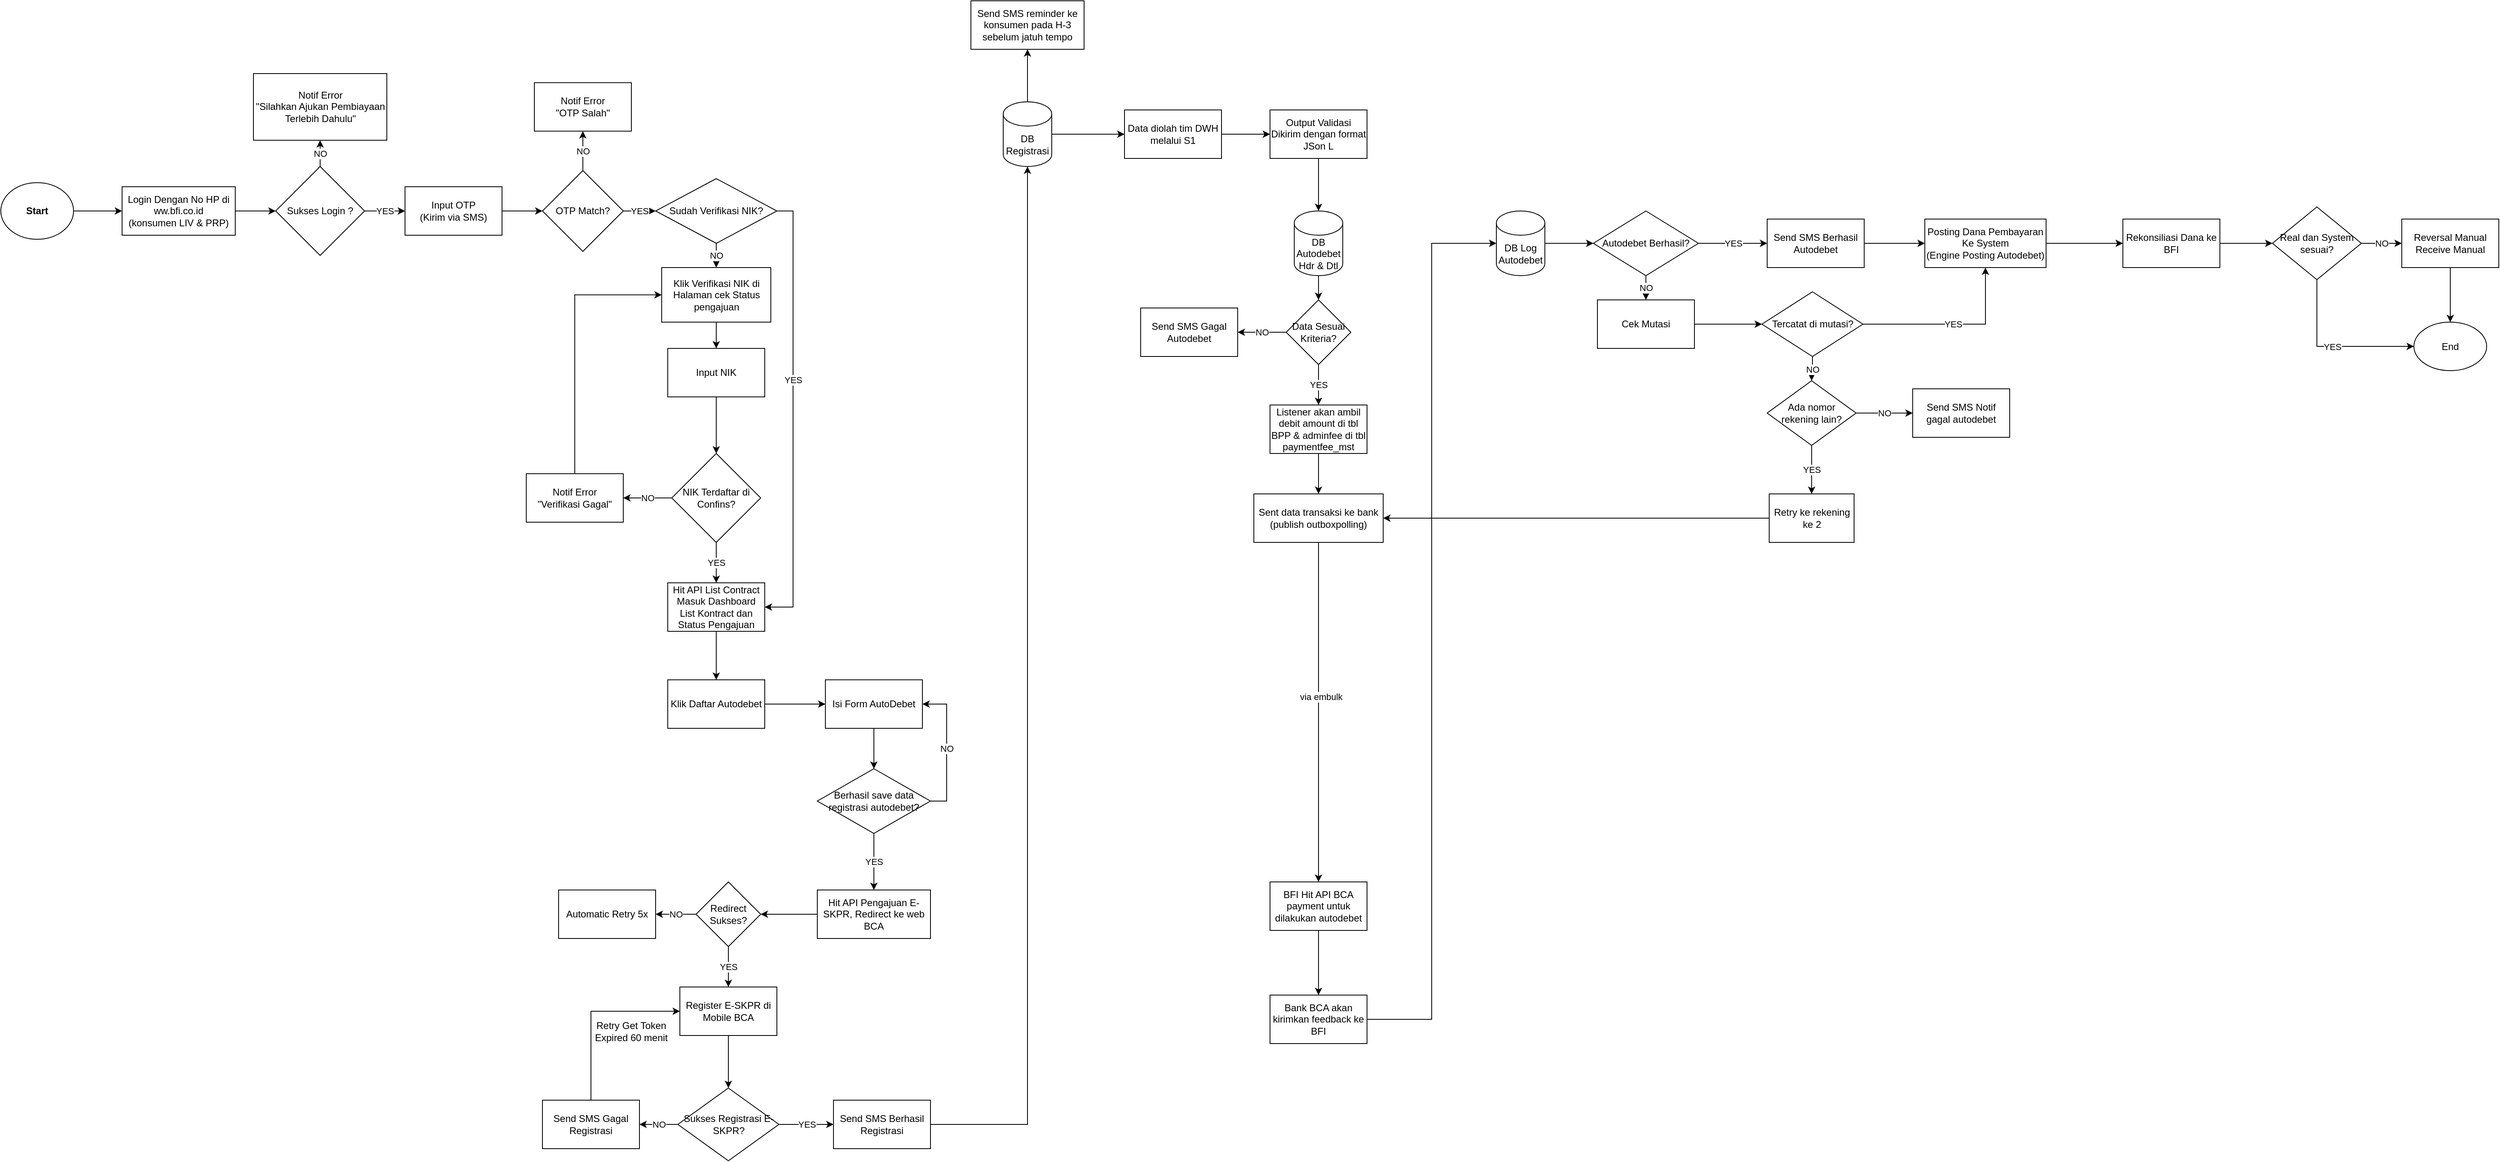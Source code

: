 <mxfile version="21.0.6" type="github" pages="4">
  <diagram name="AUTODEBET" id="4VkABFFkdOy4SkA2vKFU">
    <mxGraphModel dx="1388" dy="1665" grid="1" gridSize="10" guides="1" tooltips="1" connect="1" arrows="1" fold="1" page="1" pageScale="1" pageWidth="850" pageHeight="1100" math="0" shadow="0">
      <root>
        <mxCell id="0" />
        <mxCell id="1" parent="0" />
        <mxCell id="nJwfG4Mb3ynYiJClUybC-14" style="edgeStyle=orthogonalEdgeStyle;rounded=0;orthogonalLoop=1;jettySize=auto;html=1;exitX=1;exitY=0.5;exitDx=0;exitDy=0;entryX=0;entryY=0.5;entryDx=0;entryDy=0;" parent="1" source="nJwfG4Mb3ynYiJClUybC-6" target="nJwfG4Mb3ynYiJClUybC-8" edge="1">
          <mxGeometry relative="1" as="geometry" />
        </mxCell>
        <mxCell id="nJwfG4Mb3ynYiJClUybC-6" value="&lt;b&gt;Start&lt;/b&gt;" style="ellipse;whiteSpace=wrap;html=1;" parent="1" vertex="1">
          <mxGeometry x="-140" y="95" width="90" height="70" as="geometry" />
        </mxCell>
        <mxCell id="nJwfG4Mb3ynYiJClUybC-15" style="edgeStyle=orthogonalEdgeStyle;rounded=0;orthogonalLoop=1;jettySize=auto;html=1;exitX=1;exitY=0.5;exitDx=0;exitDy=0;entryX=0;entryY=0.5;entryDx=0;entryDy=0;" parent="1" source="nJwfG4Mb3ynYiJClUybC-8" target="nJwfG4Mb3ynYiJClUybC-10" edge="1">
          <mxGeometry relative="1" as="geometry" />
        </mxCell>
        <mxCell id="nJwfG4Mb3ynYiJClUybC-8" value="Login Dengan No HP di ww.bfi.co.id&lt;br&gt;(konsumen LIV &amp;amp; PRP)" style="rounded=0;whiteSpace=wrap;html=1;" parent="1" vertex="1">
          <mxGeometry x="10" y="100" width="140" height="60" as="geometry" />
        </mxCell>
        <mxCell id="nJwfG4Mb3ynYiJClUybC-18" style="edgeStyle=orthogonalEdgeStyle;rounded=0;orthogonalLoop=1;jettySize=auto;html=1;exitX=1;exitY=0.5;exitDx=0;exitDy=0;entryX=0;entryY=0.5;entryDx=0;entryDy=0;" parent="1" source="nJwfG4Mb3ynYiJClUybC-9" target="nJwfG4Mb3ynYiJClUybC-12" edge="1">
          <mxGeometry relative="1" as="geometry" />
        </mxCell>
        <mxCell id="nJwfG4Mb3ynYiJClUybC-9" value="Input OTP&lt;br&gt;(Kirim via SMS)" style="whiteSpace=wrap;html=1;rounded=0;" parent="1" vertex="1">
          <mxGeometry x="360" y="100" width="120" height="60" as="geometry" />
        </mxCell>
        <mxCell id="nJwfG4Mb3ynYiJClUybC-17" value="YES" style="edgeStyle=orthogonalEdgeStyle;rounded=0;orthogonalLoop=1;jettySize=auto;html=1;exitX=1;exitY=0.5;exitDx=0;exitDy=0;entryX=0;entryY=0.5;entryDx=0;entryDy=0;" parent="1" source="nJwfG4Mb3ynYiJClUybC-10" target="nJwfG4Mb3ynYiJClUybC-9" edge="1">
          <mxGeometry relative="1" as="geometry" />
        </mxCell>
        <mxCell id="nJwfG4Mb3ynYiJClUybC-20" value="NO" style="edgeStyle=orthogonalEdgeStyle;rounded=0;orthogonalLoop=1;jettySize=auto;html=1;exitX=0.5;exitY=0;exitDx=0;exitDy=0;entryX=0.5;entryY=1;entryDx=0;entryDy=0;" parent="1" source="nJwfG4Mb3ynYiJClUybC-10" target="nJwfG4Mb3ynYiJClUybC-11" edge="1">
          <mxGeometry relative="1" as="geometry" />
        </mxCell>
        <mxCell id="nJwfG4Mb3ynYiJClUybC-10" value="Sukses Login ?" style="rhombus;whiteSpace=wrap;html=1;rounded=0;" parent="1" vertex="1">
          <mxGeometry x="200" y="75" width="110" height="110" as="geometry" />
        </mxCell>
        <mxCell id="nJwfG4Mb3ynYiJClUybC-11" value="Notif Error&lt;br&gt;&quot;Silahkan Ajukan Pembiayaan Terlebih Dahulu&quot;" style="rounded=0;whiteSpace=wrap;html=1;" parent="1" vertex="1">
          <mxGeometry x="172.5" y="-40" width="165" height="82.5" as="geometry" />
        </mxCell>
        <mxCell id="nJwfG4Mb3ynYiJClUybC-19" value="NO" style="edgeStyle=orthogonalEdgeStyle;rounded=0;orthogonalLoop=1;jettySize=auto;html=1;exitX=0.5;exitY=0;exitDx=0;exitDy=0;entryX=0.5;entryY=1;entryDx=0;entryDy=0;" parent="1" source="nJwfG4Mb3ynYiJClUybC-12" target="nJwfG4Mb3ynYiJClUybC-13" edge="1">
          <mxGeometry relative="1" as="geometry">
            <Array as="points">
              <mxPoint x="580" y="60" />
              <mxPoint x="580" y="60" />
            </Array>
          </mxGeometry>
        </mxCell>
        <mxCell id="nJwfG4Mb3ynYiJClUybC-22" value="YES" style="edgeStyle=orthogonalEdgeStyle;rounded=0;orthogonalLoop=1;jettySize=auto;html=1;exitX=1;exitY=0.5;exitDx=0;exitDy=0;entryX=0;entryY=0.5;entryDx=0;entryDy=0;" parent="1" source="nJwfG4Mb3ynYiJClUybC-12" target="nJwfG4Mb3ynYiJClUybC-21" edge="1">
          <mxGeometry relative="1" as="geometry" />
        </mxCell>
        <mxCell id="nJwfG4Mb3ynYiJClUybC-12" value="OTP Match?" style="rhombus;whiteSpace=wrap;html=1;rounded=0;" parent="1" vertex="1">
          <mxGeometry x="530" y="80" width="100" height="100" as="geometry" />
        </mxCell>
        <mxCell id="nJwfG4Mb3ynYiJClUybC-13" value="Notif Error&lt;br&gt;&quot;OTP Salah&quot;" style="rounded=0;whiteSpace=wrap;html=1;" parent="1" vertex="1">
          <mxGeometry x="520" y="-28.75" width="120" height="60" as="geometry" />
        </mxCell>
        <mxCell id="nJwfG4Mb3ynYiJClUybC-30" style="edgeStyle=orthogonalEdgeStyle;rounded=0;orthogonalLoop=1;jettySize=auto;html=1;exitX=1;exitY=0.5;exitDx=0;exitDy=0;entryX=1;entryY=0.5;entryDx=0;entryDy=0;" parent="1" source="nJwfG4Mb3ynYiJClUybC-21" target="nJwfG4Mb3ynYiJClUybC-25" edge="1">
          <mxGeometry relative="1" as="geometry" />
        </mxCell>
        <mxCell id="-ibnGv9SebmNOY_e9eYv-1" value="YES" style="edgeLabel;html=1;align=center;verticalAlign=middle;resizable=0;points=[];" vertex="1" connectable="0" parent="nJwfG4Mb3ynYiJClUybC-30">
          <mxGeometry x="-0.16" relative="1" as="geometry">
            <mxPoint as="offset" />
          </mxGeometry>
        </mxCell>
        <mxCell id="nJwfG4Mb3ynYiJClUybC-31" value="NO" style="edgeStyle=orthogonalEdgeStyle;rounded=0;orthogonalLoop=1;jettySize=auto;html=1;exitX=0.5;exitY=1;exitDx=0;exitDy=0;" parent="1" source="nJwfG4Mb3ynYiJClUybC-21" target="nJwfG4Mb3ynYiJClUybC-23" edge="1">
          <mxGeometry relative="1" as="geometry">
            <Array as="points">
              <mxPoint x="745" y="170" />
              <mxPoint x="745" y="170" />
            </Array>
          </mxGeometry>
        </mxCell>
        <mxCell id="nJwfG4Mb3ynYiJClUybC-21" value="Sudah Verifikasi NIK?" style="rhombus;whiteSpace=wrap;html=1;rounded=0;" parent="1" vertex="1">
          <mxGeometry x="670" y="90" width="150" height="80" as="geometry" />
        </mxCell>
        <mxCell id="nJwfG4Mb3ynYiJClUybC-32" style="edgeStyle=orthogonalEdgeStyle;rounded=0;orthogonalLoop=1;jettySize=auto;html=1;exitX=0.5;exitY=1;exitDx=0;exitDy=0;entryX=0.5;entryY=0;entryDx=0;entryDy=0;" parent="1" source="nJwfG4Mb3ynYiJClUybC-23" target="nJwfG4Mb3ynYiJClUybC-24" edge="1">
          <mxGeometry relative="1" as="geometry" />
        </mxCell>
        <mxCell id="nJwfG4Mb3ynYiJClUybC-23" value="Klik Verifikasi NIK di Halaman cek Status pengajuan" style="rounded=0;whiteSpace=wrap;html=1;" parent="1" vertex="1">
          <mxGeometry x="677.5" y="200" width="135" height="67.5" as="geometry" />
        </mxCell>
        <mxCell id="nJwfG4Mb3ynYiJClUybC-27" value="" style="edgeStyle=orthogonalEdgeStyle;rounded=0;orthogonalLoop=1;jettySize=auto;html=1;" parent="1" source="nJwfG4Mb3ynYiJClUybC-24" target="nJwfG4Mb3ynYiJClUybC-26" edge="1">
          <mxGeometry relative="1" as="geometry" />
        </mxCell>
        <mxCell id="nJwfG4Mb3ynYiJClUybC-24" value="Input NIK" style="rounded=0;whiteSpace=wrap;html=1;" parent="1" vertex="1">
          <mxGeometry x="685" y="300" width="120" height="60" as="geometry" />
        </mxCell>
        <mxCell id="nJwfG4Mb3ynYiJClUybC-38" style="edgeStyle=orthogonalEdgeStyle;rounded=0;orthogonalLoop=1;jettySize=auto;html=1;exitX=0.5;exitY=1;exitDx=0;exitDy=0;entryX=0.5;entryY=0;entryDx=0;entryDy=0;" parent="1" source="nJwfG4Mb3ynYiJClUybC-25" target="nJwfG4Mb3ynYiJClUybC-37" edge="1">
          <mxGeometry relative="1" as="geometry" />
        </mxCell>
        <mxCell id="nJwfG4Mb3ynYiJClUybC-25" value="Hit API List Contract&lt;br&gt;Masuk Dashboard List Kontract dan Status Pengajuan" style="rounded=0;whiteSpace=wrap;html=1;" parent="1" vertex="1">
          <mxGeometry x="685" y="590" width="120" height="60" as="geometry" />
        </mxCell>
        <mxCell id="nJwfG4Mb3ynYiJClUybC-34" value="NO" style="edgeStyle=orthogonalEdgeStyle;rounded=0;orthogonalLoop=1;jettySize=auto;html=1;exitX=0;exitY=0.5;exitDx=0;exitDy=0;entryX=1;entryY=0.5;entryDx=0;entryDy=0;" parent="1" source="nJwfG4Mb3ynYiJClUybC-26" target="nJwfG4Mb3ynYiJClUybC-33" edge="1">
          <mxGeometry relative="1" as="geometry" />
        </mxCell>
        <mxCell id="nJwfG4Mb3ynYiJClUybC-36" value="YES" style="edgeStyle=orthogonalEdgeStyle;rounded=0;orthogonalLoop=1;jettySize=auto;html=1;exitX=0.5;exitY=1;exitDx=0;exitDy=0;entryX=0.5;entryY=0;entryDx=0;entryDy=0;" parent="1" source="nJwfG4Mb3ynYiJClUybC-26" target="nJwfG4Mb3ynYiJClUybC-25" edge="1">
          <mxGeometry relative="1" as="geometry" />
        </mxCell>
        <mxCell id="nJwfG4Mb3ynYiJClUybC-26" value="NIK Terdaftar di Confins?" style="rhombus;whiteSpace=wrap;html=1;rounded=0;" parent="1" vertex="1">
          <mxGeometry x="690" y="430" width="110" height="110" as="geometry" />
        </mxCell>
        <mxCell id="nJwfG4Mb3ynYiJClUybC-35" style="edgeStyle=orthogonalEdgeStyle;rounded=0;orthogonalLoop=1;jettySize=auto;html=1;exitX=0.5;exitY=0;exitDx=0;exitDy=0;entryX=0;entryY=0.5;entryDx=0;entryDy=0;" parent="1" source="nJwfG4Mb3ynYiJClUybC-33" target="nJwfG4Mb3ynYiJClUybC-23" edge="1">
          <mxGeometry relative="1" as="geometry" />
        </mxCell>
        <mxCell id="nJwfG4Mb3ynYiJClUybC-33" value="Notif Error&lt;br&gt;&quot;Verifikasi Gagal&quot;" style="rounded=0;whiteSpace=wrap;html=1;" parent="1" vertex="1">
          <mxGeometry x="510" y="455" width="120" height="60" as="geometry" />
        </mxCell>
        <mxCell id="nJwfG4Mb3ynYiJClUybC-40" style="edgeStyle=orthogonalEdgeStyle;rounded=0;orthogonalLoop=1;jettySize=auto;html=1;exitX=1;exitY=0.5;exitDx=0;exitDy=0;entryX=0;entryY=0.5;entryDx=0;entryDy=0;" parent="1" source="nJwfG4Mb3ynYiJClUybC-37" target="nJwfG4Mb3ynYiJClUybC-39" edge="1">
          <mxGeometry relative="1" as="geometry" />
        </mxCell>
        <mxCell id="nJwfG4Mb3ynYiJClUybC-37" value="Klik Daftar Autodebet" style="rounded=0;whiteSpace=wrap;html=1;" parent="1" vertex="1">
          <mxGeometry x="685" y="710" width="120" height="60" as="geometry" />
        </mxCell>
        <mxCell id="nJwfG4Mb3ynYiJClUybC-42" style="edgeStyle=orthogonalEdgeStyle;rounded=0;orthogonalLoop=1;jettySize=auto;html=1;exitX=0.5;exitY=1;exitDx=0;exitDy=0;entryX=0.5;entryY=0;entryDx=0;entryDy=0;" parent="1" source="nJwfG4Mb3ynYiJClUybC-39" target="nJwfG4Mb3ynYiJClUybC-41" edge="1">
          <mxGeometry relative="1" as="geometry" />
        </mxCell>
        <mxCell id="nJwfG4Mb3ynYiJClUybC-39" value="Isi Form AutoDebet" style="whiteSpace=wrap;html=1;rounded=0;" parent="1" vertex="1">
          <mxGeometry x="880" y="710" width="120" height="60" as="geometry" />
        </mxCell>
        <mxCell id="nJwfG4Mb3ynYiJClUybC-54" value="YES" style="edgeStyle=orthogonalEdgeStyle;rounded=0;orthogonalLoop=1;jettySize=auto;html=1;exitX=0.5;exitY=1;exitDx=0;exitDy=0;" parent="1" source="nJwfG4Mb3ynYiJClUybC-41" target="nJwfG4Mb3ynYiJClUybC-53" edge="1">
          <mxGeometry relative="1" as="geometry" />
        </mxCell>
        <mxCell id="-ibnGv9SebmNOY_e9eYv-6" value="NO" style="edgeStyle=orthogonalEdgeStyle;rounded=0;orthogonalLoop=1;jettySize=auto;html=1;exitX=1;exitY=0.5;exitDx=0;exitDy=0;entryX=1;entryY=0.5;entryDx=0;entryDy=0;" edge="1" parent="1" source="nJwfG4Mb3ynYiJClUybC-41" target="nJwfG4Mb3ynYiJClUybC-39">
          <mxGeometry relative="1" as="geometry" />
        </mxCell>
        <mxCell id="nJwfG4Mb3ynYiJClUybC-41" value="Berhasil save data registrasi autodebet?" style="rhombus;whiteSpace=wrap;html=1;rounded=0;" parent="1" vertex="1">
          <mxGeometry x="870" y="820" width="140" height="80" as="geometry" />
        </mxCell>
        <mxCell id="nJwfG4Mb3ynYiJClUybC-57" style="edgeStyle=orthogonalEdgeStyle;rounded=0;orthogonalLoop=1;jettySize=auto;html=1;exitX=0;exitY=0.5;exitDx=0;exitDy=0;entryX=1;entryY=0.5;entryDx=0;entryDy=0;" parent="1" source="nJwfG4Mb3ynYiJClUybC-53" target="nJwfG4Mb3ynYiJClUybC-55" edge="1">
          <mxGeometry relative="1" as="geometry" />
        </mxCell>
        <mxCell id="nJwfG4Mb3ynYiJClUybC-53" value="Hit API Pengajuan E-SKPR, Redirect ke web BCA" style="whiteSpace=wrap;html=1;rounded=0;" parent="1" vertex="1">
          <mxGeometry x="870" y="970" width="140" height="60" as="geometry" />
        </mxCell>
        <mxCell id="nJwfG4Mb3ynYiJClUybC-58" value="NO" style="edgeStyle=orthogonalEdgeStyle;rounded=0;orthogonalLoop=1;jettySize=auto;html=1;" parent="1" source="nJwfG4Mb3ynYiJClUybC-55" target="nJwfG4Mb3ynYiJClUybC-56" edge="1">
          <mxGeometry relative="1" as="geometry" />
        </mxCell>
        <mxCell id="nJwfG4Mb3ynYiJClUybC-60" value="YES" style="edgeStyle=orthogonalEdgeStyle;rounded=0;orthogonalLoop=1;jettySize=auto;html=1;exitX=0.5;exitY=1;exitDx=0;exitDy=0;entryX=0.5;entryY=0;entryDx=0;entryDy=0;" parent="1" source="nJwfG4Mb3ynYiJClUybC-55" target="nJwfG4Mb3ynYiJClUybC-59" edge="1">
          <mxGeometry relative="1" as="geometry" />
        </mxCell>
        <mxCell id="nJwfG4Mb3ynYiJClUybC-55" value="Redirect Sukses?" style="rhombus;whiteSpace=wrap;html=1;rounded=0;" parent="1" vertex="1">
          <mxGeometry x="720" y="960" width="80" height="80" as="geometry" />
        </mxCell>
        <mxCell id="nJwfG4Mb3ynYiJClUybC-56" value="Automatic Retry 5x" style="whiteSpace=wrap;html=1;rounded=0;" parent="1" vertex="1">
          <mxGeometry x="550" y="970" width="120" height="60" as="geometry" />
        </mxCell>
        <mxCell id="nJwfG4Mb3ynYiJClUybC-62" value="" style="edgeStyle=orthogonalEdgeStyle;rounded=0;orthogonalLoop=1;jettySize=auto;html=1;" parent="1" source="nJwfG4Mb3ynYiJClUybC-59" target="nJwfG4Mb3ynYiJClUybC-61" edge="1">
          <mxGeometry relative="1" as="geometry" />
        </mxCell>
        <mxCell id="nJwfG4Mb3ynYiJClUybC-59" value="Register E-SKPR di Mobile BCA" style="rounded=0;whiteSpace=wrap;html=1;" parent="1" vertex="1">
          <mxGeometry x="700" y="1090" width="120" height="60" as="geometry" />
        </mxCell>
        <mxCell id="nJwfG4Mb3ynYiJClUybC-67" value="NO" style="edgeStyle=orthogonalEdgeStyle;rounded=0;orthogonalLoop=1;jettySize=auto;html=1;" parent="1" source="nJwfG4Mb3ynYiJClUybC-61" target="nJwfG4Mb3ynYiJClUybC-63" edge="1">
          <mxGeometry relative="1" as="geometry" />
        </mxCell>
        <mxCell id="nJwfG4Mb3ynYiJClUybC-69" value="YES" style="edgeStyle=orthogonalEdgeStyle;rounded=0;orthogonalLoop=1;jettySize=auto;html=1;" parent="1" source="nJwfG4Mb3ynYiJClUybC-61" target="nJwfG4Mb3ynYiJClUybC-68" edge="1">
          <mxGeometry relative="1" as="geometry" />
        </mxCell>
        <mxCell id="nJwfG4Mb3ynYiJClUybC-61" value="Sukses Registrasi E-SKPR?" style="rhombus;whiteSpace=wrap;html=1;rounded=0;" parent="1" vertex="1">
          <mxGeometry x="697.5" y="1215" width="125" height="90" as="geometry" />
        </mxCell>
        <mxCell id="nJwfG4Mb3ynYiJClUybC-64" style="edgeStyle=orthogonalEdgeStyle;rounded=0;orthogonalLoop=1;jettySize=auto;html=1;exitX=0.5;exitY=0;exitDx=0;exitDy=0;entryX=0;entryY=0.5;entryDx=0;entryDy=0;" parent="1" source="nJwfG4Mb3ynYiJClUybC-63" target="nJwfG4Mb3ynYiJClUybC-59" edge="1">
          <mxGeometry relative="1" as="geometry" />
        </mxCell>
        <mxCell id="nJwfG4Mb3ynYiJClUybC-63" value="Send SMS Gagal Registrasi&lt;br&gt;" style="whiteSpace=wrap;html=1;rounded=0;" parent="1" vertex="1">
          <mxGeometry x="530" y="1230" width="120" height="60" as="geometry" />
        </mxCell>
        <mxCell id="nJwfG4Mb3ynYiJClUybC-66" value="Retry Get Token Expired 60 menit" style="text;html=1;strokeColor=none;fillColor=none;align=center;verticalAlign=middle;whiteSpace=wrap;rounded=0;" parent="1" vertex="1">
          <mxGeometry x="590" y="1130" width="100" height="30" as="geometry" />
        </mxCell>
        <mxCell id="nJwfG4Mb3ynYiJClUybC-71" style="edgeStyle=orthogonalEdgeStyle;rounded=0;orthogonalLoop=1;jettySize=auto;html=1;exitX=1;exitY=0.5;exitDx=0;exitDy=0;entryX=0.5;entryY=1;entryDx=0;entryDy=0;entryPerimeter=0;" parent="1" source="nJwfG4Mb3ynYiJClUybC-68" target="nJwfG4Mb3ynYiJClUybC-70" edge="1">
          <mxGeometry relative="1" as="geometry" />
        </mxCell>
        <mxCell id="nJwfG4Mb3ynYiJClUybC-68" value="Send SMS Berhasil Registrasi" style="whiteSpace=wrap;html=1;rounded=0;" parent="1" vertex="1">
          <mxGeometry x="890" y="1230" width="120" height="60" as="geometry" />
        </mxCell>
        <mxCell id="nJwfG4Mb3ynYiJClUybC-73" value="" style="edgeStyle=orthogonalEdgeStyle;rounded=0;orthogonalLoop=1;jettySize=auto;html=1;" parent="1" source="nJwfG4Mb3ynYiJClUybC-70" target="nJwfG4Mb3ynYiJClUybC-72" edge="1">
          <mxGeometry relative="1" as="geometry" />
        </mxCell>
        <mxCell id="nJwfG4Mb3ynYiJClUybC-75" value="" style="edgeStyle=orthogonalEdgeStyle;rounded=0;orthogonalLoop=1;jettySize=auto;html=1;" parent="1" source="nJwfG4Mb3ynYiJClUybC-70" target="nJwfG4Mb3ynYiJClUybC-74" edge="1">
          <mxGeometry relative="1" as="geometry" />
        </mxCell>
        <mxCell id="nJwfG4Mb3ynYiJClUybC-70" value="DB Registrasi" style="shape=cylinder3;whiteSpace=wrap;html=1;boundedLbl=1;backgroundOutline=1;size=15;" parent="1" vertex="1">
          <mxGeometry x="1100" y="-5" width="60" height="80" as="geometry" />
        </mxCell>
        <mxCell id="nJwfG4Mb3ynYiJClUybC-72" value="Send SMS reminder ke konsumen pada H-3 sebelum jatuh tempo" style="rounded=0;whiteSpace=wrap;html=1;" parent="1" vertex="1">
          <mxGeometry x="1060" y="-130" width="140" height="60" as="geometry" />
        </mxCell>
        <mxCell id="nJwfG4Mb3ynYiJClUybC-77" value="" style="edgeStyle=orthogonalEdgeStyle;rounded=0;orthogonalLoop=1;jettySize=auto;html=1;" parent="1" source="nJwfG4Mb3ynYiJClUybC-74" target="nJwfG4Mb3ynYiJClUybC-76" edge="1">
          <mxGeometry relative="1" as="geometry" />
        </mxCell>
        <mxCell id="nJwfG4Mb3ynYiJClUybC-74" value="Data diolah tim DWH melalui S1" style="rounded=0;whiteSpace=wrap;html=1;" parent="1" vertex="1">
          <mxGeometry x="1250" y="5" width="120" height="60" as="geometry" />
        </mxCell>
        <mxCell id="nJwfG4Mb3ynYiJClUybC-79" value="" style="edgeStyle=orthogonalEdgeStyle;rounded=0;orthogonalLoop=1;jettySize=auto;html=1;" parent="1" source="nJwfG4Mb3ynYiJClUybC-76" target="nJwfG4Mb3ynYiJClUybC-78" edge="1">
          <mxGeometry relative="1" as="geometry" />
        </mxCell>
        <mxCell id="nJwfG4Mb3ynYiJClUybC-76" value="Output Validasi&lt;br&gt;Dikirim dengan format JSon L" style="whiteSpace=wrap;html=1;rounded=0;" parent="1" vertex="1">
          <mxGeometry x="1430" y="5" width="120" height="60" as="geometry" />
        </mxCell>
        <mxCell id="nJwfG4Mb3ynYiJClUybC-83" value="" style="edgeStyle=orthogonalEdgeStyle;rounded=0;orthogonalLoop=1;jettySize=auto;html=1;" parent="1" source="nJwfG4Mb3ynYiJClUybC-78" target="nJwfG4Mb3ynYiJClUybC-81" edge="1">
          <mxGeometry relative="1" as="geometry" />
        </mxCell>
        <mxCell id="nJwfG4Mb3ynYiJClUybC-78" value="DB Autodebet Hdr &amp;amp; Dtl" style="shape=cylinder3;whiteSpace=wrap;html=1;boundedLbl=1;backgroundOutline=1;size=15;" parent="1" vertex="1">
          <mxGeometry x="1460" y="130" width="60" height="80" as="geometry" />
        </mxCell>
        <mxCell id="nJwfG4Mb3ynYiJClUybC-87" value="" style="edgeStyle=orthogonalEdgeStyle;rounded=0;orthogonalLoop=1;jettySize=auto;html=1;" parent="1" source="nJwfG4Mb3ynYiJClUybC-80" target="nJwfG4Mb3ynYiJClUybC-86" edge="1">
          <mxGeometry relative="1" as="geometry" />
        </mxCell>
        <mxCell id="nJwfG4Mb3ynYiJClUybC-80" value="Listener akan ambil debit amount di tbl BPP &amp;amp; adminfee di tbl paymentfee_mst" style="whiteSpace=wrap;html=1;" parent="1" vertex="1">
          <mxGeometry x="1430" y="370" width="120" height="60" as="geometry" />
        </mxCell>
        <mxCell id="nJwfG4Mb3ynYiJClUybC-84" value="YES" style="edgeStyle=orthogonalEdgeStyle;rounded=0;orthogonalLoop=1;jettySize=auto;html=1;" parent="1" source="nJwfG4Mb3ynYiJClUybC-81" target="nJwfG4Mb3ynYiJClUybC-80" edge="1">
          <mxGeometry relative="1" as="geometry" />
        </mxCell>
        <mxCell id="nJwfG4Mb3ynYiJClUybC-85" value="NO" style="edgeStyle=orthogonalEdgeStyle;rounded=0;orthogonalLoop=1;jettySize=auto;html=1;" parent="1" source="nJwfG4Mb3ynYiJClUybC-81" target="nJwfG4Mb3ynYiJClUybC-82" edge="1">
          <mxGeometry relative="1" as="geometry" />
        </mxCell>
        <mxCell id="nJwfG4Mb3ynYiJClUybC-81" value="Data Sesuai Kriteria?" style="rhombus;whiteSpace=wrap;html=1;" parent="1" vertex="1">
          <mxGeometry x="1450" y="240" width="80" height="80" as="geometry" />
        </mxCell>
        <mxCell id="nJwfG4Mb3ynYiJClUybC-82" value="Send SMS Gagal Autodebet" style="whiteSpace=wrap;html=1;" parent="1" vertex="1">
          <mxGeometry x="1270" y="250" width="120" height="60" as="geometry" />
        </mxCell>
        <mxCell id="nJwfG4Mb3ynYiJClUybC-89" style="edgeStyle=orthogonalEdgeStyle;rounded=0;orthogonalLoop=1;jettySize=auto;html=1;exitX=0.5;exitY=1;exitDx=0;exitDy=0;" parent="1" source="nJwfG4Mb3ynYiJClUybC-86" target="nJwfG4Mb3ynYiJClUybC-88" edge="1">
          <mxGeometry relative="1" as="geometry" />
        </mxCell>
        <mxCell id="nJwfG4Mb3ynYiJClUybC-90" value="via embulk" style="edgeLabel;html=1;align=center;verticalAlign=middle;resizable=0;points=[];" parent="nJwfG4Mb3ynYiJClUybC-89" vertex="1" connectable="0">
          <mxGeometry x="-0.092" y="3" relative="1" as="geometry">
            <mxPoint as="offset" />
          </mxGeometry>
        </mxCell>
        <mxCell id="nJwfG4Mb3ynYiJClUybC-86" value="Sent data transaksi ke bank&lt;br&gt;(publish outboxpolling)" style="whiteSpace=wrap;html=1;" parent="1" vertex="1">
          <mxGeometry x="1410" y="480" width="160" height="60" as="geometry" />
        </mxCell>
        <mxCell id="nJwfG4Mb3ynYiJClUybC-93" value="" style="edgeStyle=orthogonalEdgeStyle;rounded=0;orthogonalLoop=1;jettySize=auto;html=1;" parent="1" source="nJwfG4Mb3ynYiJClUybC-88" target="nJwfG4Mb3ynYiJClUybC-92" edge="1">
          <mxGeometry relative="1" as="geometry" />
        </mxCell>
        <mxCell id="nJwfG4Mb3ynYiJClUybC-88" value="BFI Hit API BCA payment untuk dilakukan autodebet" style="whiteSpace=wrap;html=1;" parent="1" vertex="1">
          <mxGeometry x="1430" y="960" width="120" height="60" as="geometry" />
        </mxCell>
        <mxCell id="nJwfG4Mb3ynYiJClUybC-95" style="edgeStyle=orthogonalEdgeStyle;rounded=0;orthogonalLoop=1;jettySize=auto;html=1;exitX=1;exitY=0.5;exitDx=0;exitDy=0;entryX=0;entryY=0.5;entryDx=0;entryDy=0;entryPerimeter=0;" parent="1" source="nJwfG4Mb3ynYiJClUybC-92" target="nJwfG4Mb3ynYiJClUybC-94" edge="1">
          <mxGeometry relative="1" as="geometry" />
        </mxCell>
        <mxCell id="nJwfG4Mb3ynYiJClUybC-92" value="Bank BCA akan kirimkan feedback ke BFI" style="whiteSpace=wrap;html=1;" parent="1" vertex="1">
          <mxGeometry x="1430" y="1100" width="120" height="60" as="geometry" />
        </mxCell>
        <mxCell id="nJwfG4Mb3ynYiJClUybC-99" value="" style="edgeStyle=orthogonalEdgeStyle;rounded=0;orthogonalLoop=1;jettySize=auto;html=1;" parent="1" source="nJwfG4Mb3ynYiJClUybC-94" target="nJwfG4Mb3ynYiJClUybC-97" edge="1">
          <mxGeometry relative="1" as="geometry" />
        </mxCell>
        <mxCell id="nJwfG4Mb3ynYiJClUybC-94" value="DB Log Autodebet" style="shape=cylinder3;whiteSpace=wrap;html=1;boundedLbl=1;backgroundOutline=1;size=15;" parent="1" vertex="1">
          <mxGeometry x="1710" y="130" width="60" height="80" as="geometry" />
        </mxCell>
        <mxCell id="nJwfG4Mb3ynYiJClUybC-114" value="" style="edgeStyle=orthogonalEdgeStyle;rounded=0;orthogonalLoop=1;jettySize=auto;html=1;" parent="1" source="nJwfG4Mb3ynYiJClUybC-96" target="nJwfG4Mb3ynYiJClUybC-113" edge="1">
          <mxGeometry relative="1" as="geometry" />
        </mxCell>
        <mxCell id="nJwfG4Mb3ynYiJClUybC-96" value="Cek Mutasi" style="whiteSpace=wrap;html=1;" parent="1" vertex="1">
          <mxGeometry x="1835" y="240" width="120" height="60" as="geometry" />
        </mxCell>
        <mxCell id="nJwfG4Mb3ynYiJClUybC-101" value="YES" style="edgeStyle=orthogonalEdgeStyle;rounded=0;orthogonalLoop=1;jettySize=auto;html=1;" parent="1" source="nJwfG4Mb3ynYiJClUybC-97" target="nJwfG4Mb3ynYiJClUybC-100" edge="1">
          <mxGeometry relative="1" as="geometry" />
        </mxCell>
        <mxCell id="-ibnGv9SebmNOY_e9eYv-7" value="NO" style="edgeStyle=orthogonalEdgeStyle;rounded=0;orthogonalLoop=1;jettySize=auto;html=1;exitX=0.5;exitY=1;exitDx=0;exitDy=0;entryX=0.5;entryY=0;entryDx=0;entryDy=0;" edge="1" parent="1" source="nJwfG4Mb3ynYiJClUybC-97" target="nJwfG4Mb3ynYiJClUybC-96">
          <mxGeometry relative="1" as="geometry" />
        </mxCell>
        <mxCell id="nJwfG4Mb3ynYiJClUybC-97" value="Autodebet Berhasil?" style="rhombus;whiteSpace=wrap;html=1;" parent="1" vertex="1">
          <mxGeometry x="1830" y="130" width="130" height="80" as="geometry" />
        </mxCell>
        <mxCell id="nJwfG4Mb3ynYiJClUybC-103" value="" style="edgeStyle=orthogonalEdgeStyle;rounded=0;orthogonalLoop=1;jettySize=auto;html=1;" parent="1" source="nJwfG4Mb3ynYiJClUybC-100" target="nJwfG4Mb3ynYiJClUybC-102" edge="1">
          <mxGeometry relative="1" as="geometry" />
        </mxCell>
        <mxCell id="nJwfG4Mb3ynYiJClUybC-100" value="Send SMS Berhasil Autodebet" style="whiteSpace=wrap;html=1;" parent="1" vertex="1">
          <mxGeometry x="2045" y="140" width="120" height="60" as="geometry" />
        </mxCell>
        <mxCell id="nJwfG4Mb3ynYiJClUybC-105" value="" style="edgeStyle=orthogonalEdgeStyle;rounded=0;orthogonalLoop=1;jettySize=auto;html=1;" parent="1" source="nJwfG4Mb3ynYiJClUybC-102" target="nJwfG4Mb3ynYiJClUybC-104" edge="1">
          <mxGeometry relative="1" as="geometry" />
        </mxCell>
        <mxCell id="nJwfG4Mb3ynYiJClUybC-102" value="Posting Dana Pembayaran Ke System&lt;br&gt;(Engine Posting Autodebet)" style="whiteSpace=wrap;html=1;" parent="1" vertex="1">
          <mxGeometry x="2240" y="140" width="150" height="60" as="geometry" />
        </mxCell>
        <mxCell id="nJwfG4Mb3ynYiJClUybC-108" value="" style="edgeStyle=orthogonalEdgeStyle;rounded=0;orthogonalLoop=1;jettySize=auto;html=1;" parent="1" source="nJwfG4Mb3ynYiJClUybC-104" target="nJwfG4Mb3ynYiJClUybC-107" edge="1">
          <mxGeometry relative="1" as="geometry" />
        </mxCell>
        <mxCell id="nJwfG4Mb3ynYiJClUybC-104" value="Rekonsiliasi Dana ke BFI" style="whiteSpace=wrap;html=1;" parent="1" vertex="1">
          <mxGeometry x="2485" y="140" width="120" height="60" as="geometry" />
        </mxCell>
        <mxCell id="nJwfG4Mb3ynYiJClUybC-111" value="" style="edgeStyle=orthogonalEdgeStyle;rounded=0;orthogonalLoop=1;jettySize=auto;html=1;" parent="1" source="nJwfG4Mb3ynYiJClUybC-106" target="nJwfG4Mb3ynYiJClUybC-110" edge="1">
          <mxGeometry relative="1" as="geometry" />
        </mxCell>
        <mxCell id="nJwfG4Mb3ynYiJClUybC-106" value="Reversal Manual&lt;br&gt;Receive Manual" style="whiteSpace=wrap;html=1;" parent="1" vertex="1">
          <mxGeometry x="2830" y="140" width="120" height="60" as="geometry" />
        </mxCell>
        <mxCell id="nJwfG4Mb3ynYiJClUybC-109" value="NO" style="edgeStyle=orthogonalEdgeStyle;rounded=0;orthogonalLoop=1;jettySize=auto;html=1;" parent="1" source="nJwfG4Mb3ynYiJClUybC-107" target="nJwfG4Mb3ynYiJClUybC-106" edge="1">
          <mxGeometry relative="1" as="geometry" />
        </mxCell>
        <mxCell id="nJwfG4Mb3ynYiJClUybC-112" value="YES" style="edgeStyle=orthogonalEdgeStyle;rounded=0;orthogonalLoop=1;jettySize=auto;html=1;exitX=0.5;exitY=1;exitDx=0;exitDy=0;entryX=0;entryY=0.5;entryDx=0;entryDy=0;" parent="1" source="nJwfG4Mb3ynYiJClUybC-107" target="nJwfG4Mb3ynYiJClUybC-110" edge="1">
          <mxGeometry relative="1" as="geometry" />
        </mxCell>
        <mxCell id="nJwfG4Mb3ynYiJClUybC-107" value="Real dan System sesuai?" style="rhombus;whiteSpace=wrap;html=1;" parent="1" vertex="1">
          <mxGeometry x="2670" y="125" width="110" height="90" as="geometry" />
        </mxCell>
        <mxCell id="nJwfG4Mb3ynYiJClUybC-110" value="End" style="ellipse;whiteSpace=wrap;html=1;" parent="1" vertex="1">
          <mxGeometry x="2845" y="267.5" width="90" height="60" as="geometry" />
        </mxCell>
        <mxCell id="nJwfG4Mb3ynYiJClUybC-116" value="YES" style="edgeStyle=orthogonalEdgeStyle;rounded=0;orthogonalLoop=1;jettySize=auto;html=1;exitX=1;exitY=0.5;exitDx=0;exitDy=0;entryX=0.5;entryY=1;entryDx=0;entryDy=0;" parent="1" source="nJwfG4Mb3ynYiJClUybC-113" target="nJwfG4Mb3ynYiJClUybC-102" edge="1">
          <mxGeometry relative="1" as="geometry" />
        </mxCell>
        <mxCell id="nJwfG4Mb3ynYiJClUybC-119" value="NO" style="edgeStyle=orthogonalEdgeStyle;rounded=0;orthogonalLoop=1;jettySize=auto;html=1;" parent="1" source="nJwfG4Mb3ynYiJClUybC-113" target="nJwfG4Mb3ynYiJClUybC-118" edge="1">
          <mxGeometry relative="1" as="geometry" />
        </mxCell>
        <mxCell id="nJwfG4Mb3ynYiJClUybC-113" value="Tercatat di mutasi?" style="rhombus;whiteSpace=wrap;html=1;" parent="1" vertex="1">
          <mxGeometry x="2038.5" y="230" width="125" height="80" as="geometry" />
        </mxCell>
        <mxCell id="nJwfG4Mb3ynYiJClUybC-117" value="Send SMS Notif gagal autodebet" style="whiteSpace=wrap;html=1;" parent="1" vertex="1">
          <mxGeometry x="2225" y="350" width="120" height="60" as="geometry" />
        </mxCell>
        <mxCell id="nJwfG4Mb3ynYiJClUybC-120" value="NO" style="edgeStyle=orthogonalEdgeStyle;rounded=0;orthogonalLoop=1;jettySize=auto;html=1;exitX=1;exitY=0.5;exitDx=0;exitDy=0;" parent="1" source="nJwfG4Mb3ynYiJClUybC-118" target="nJwfG4Mb3ynYiJClUybC-117" edge="1">
          <mxGeometry relative="1" as="geometry" />
        </mxCell>
        <mxCell id="nJwfG4Mb3ynYiJClUybC-122" value="YES" style="edgeStyle=orthogonalEdgeStyle;rounded=0;orthogonalLoop=1;jettySize=auto;html=1;" parent="1" source="nJwfG4Mb3ynYiJClUybC-118" target="nJwfG4Mb3ynYiJClUybC-121" edge="1">
          <mxGeometry relative="1" as="geometry" />
        </mxCell>
        <mxCell id="nJwfG4Mb3ynYiJClUybC-118" value="Ada nomor rekening lain?" style="rhombus;whiteSpace=wrap;html=1;" parent="1" vertex="1">
          <mxGeometry x="2045" y="340" width="110" height="80" as="geometry" />
        </mxCell>
        <mxCell id="nJwfG4Mb3ynYiJClUybC-123" style="edgeStyle=orthogonalEdgeStyle;rounded=0;orthogonalLoop=1;jettySize=auto;html=1;exitX=0;exitY=0.5;exitDx=0;exitDy=0;" parent="1" source="nJwfG4Mb3ynYiJClUybC-121" target="nJwfG4Mb3ynYiJClUybC-86" edge="1">
          <mxGeometry relative="1" as="geometry" />
        </mxCell>
        <mxCell id="nJwfG4Mb3ynYiJClUybC-121" value="Retry ke rekening ke 2" style="rounded=0;whiteSpace=wrap;html=1;" parent="1" vertex="1">
          <mxGeometry x="2047.5" y="480" width="105" height="60" as="geometry" />
        </mxCell>
      </root>
    </mxGraphModel>
  </diagram>
  <diagram id="R2raUmYOuJ7BvUG-TgBO" name="Flow Inquiry Request BIRO JASA">
    <mxGraphModel dx="1238" dy="976" grid="1" gridSize="10" guides="1" tooltips="1" connect="1" arrows="1" fold="1" page="1" pageScale="1" pageWidth="850" pageHeight="1100" math="0" shadow="0">
      <root>
        <mxCell id="0" />
        <mxCell id="1" parent="0" />
        <mxCell id="5ZNjzgC9KJtn6XgaYhJA-5" style="edgeStyle=orthogonalEdgeStyle;rounded=0;orthogonalLoop=1;jettySize=auto;html=1;exitX=1;exitY=0.5;exitDx=0;exitDy=0;entryX=0;entryY=0.5;entryDx=0;entryDy=0;" edge="1" parent="1" source="5ZNjzgC9KJtn6XgaYhJA-1" target="5ZNjzgC9KJtn6XgaYhJA-3">
          <mxGeometry relative="1" as="geometry" />
        </mxCell>
        <mxCell id="5ZNjzgC9KJtn6XgaYhJA-1" value="START" style="ellipse;whiteSpace=wrap;html=1;" vertex="1" parent="1">
          <mxGeometry x="90" y="360" width="120" height="80" as="geometry" />
        </mxCell>
        <mxCell id="ro_KWY8iohhIm1Z3YW0C-4" style="edgeStyle=orthogonalEdgeStyle;rounded=0;orthogonalLoop=1;jettySize=auto;html=1;exitX=1;exitY=0.5;exitDx=0;exitDy=0;entryX=0;entryY=0.5;entryDx=0;entryDy=0;" edge="1" parent="1" source="5ZNjzgC9KJtn6XgaYhJA-3" target="5ZNjzgC9KJtn6XgaYhJA-4">
          <mxGeometry relative="1" as="geometry" />
        </mxCell>
        <mxCell id="5ZNjzgC9KJtn6XgaYhJA-3" value="Login HO/Csbang" style="rounded=0;whiteSpace=wrap;html=1;" vertex="1" parent="1">
          <mxGeometry x="280" y="370" width="120" height="60" as="geometry" />
        </mxCell>
        <mxCell id="5ZNjzgC9KJtn6XgaYhJA-10" value="YES" style="edgeStyle=orthogonalEdgeStyle;rounded=0;orthogonalLoop=1;jettySize=auto;html=1;exitX=0.5;exitY=1;exitDx=0;exitDy=0;entryX=0.5;entryY=0;entryDx=0;entryDy=0;" edge="1" parent="1" source="5ZNjzgC9KJtn6XgaYhJA-4" target="5ZNjzgC9KJtn6XgaYhJA-9">
          <mxGeometry relative="1" as="geometry" />
        </mxCell>
        <mxCell id="ro_KWY8iohhIm1Z3YW0C-2" value="NO" style="edgeStyle=orthogonalEdgeStyle;rounded=0;orthogonalLoop=1;jettySize=auto;html=1;exitX=1;exitY=0.5;exitDx=0;exitDy=0;entryX=0;entryY=0.5;entryDx=0;entryDy=0;" edge="1" parent="1" source="5ZNjzgC9KJtn6XgaYhJA-4" target="ro_KWY8iohhIm1Z3YW0C-1">
          <mxGeometry relative="1" as="geometry" />
        </mxCell>
        <mxCell id="5ZNjzgC9KJtn6XgaYhJA-4" value="LOGIN HO" style="rhombus;whiteSpace=wrap;html=1;" vertex="1" parent="1">
          <mxGeometry x="490" y="360" width="80" height="80" as="geometry" />
        </mxCell>
        <mxCell id="5ZNjzgC9KJtn6XgaYhJA-13" style="edgeStyle=orthogonalEdgeStyle;rounded=0;orthogonalLoop=1;jettySize=auto;html=1;exitX=0.5;exitY=1;exitDx=0;exitDy=0;entryX=0.5;entryY=0;entryDx=0;entryDy=0;" edge="1" parent="1" source="5ZNjzgC9KJtn6XgaYhJA-9" target="5ZNjzgC9KJtn6XgaYhJA-12">
          <mxGeometry relative="1" as="geometry" />
        </mxCell>
        <mxCell id="5ZNjzgC9KJtn6XgaYhJA-9" value="Populate Dropdown All Branch" style="rounded=0;whiteSpace=wrap;html=1;" vertex="1" parent="1">
          <mxGeometry x="470" y="490" width="120" height="60" as="geometry" />
        </mxCell>
        <mxCell id="ro_KWY8iohhIm1Z3YW0C-8" style="edgeStyle=orthogonalEdgeStyle;rounded=0;orthogonalLoop=1;jettySize=auto;html=1;exitX=0.5;exitY=1;exitDx=0;exitDy=0;entryX=0.5;entryY=0;entryDx=0;entryDy=0;" edge="1" parent="1" source="5ZNjzgC9KJtn6XgaYhJA-12" target="ro_KWY8iohhIm1Z3YW0C-5">
          <mxGeometry relative="1" as="geometry" />
        </mxCell>
        <mxCell id="5ZNjzgC9KJtn6XgaYhJA-12" value="Input Filter Menu" style="shape=parallelogram;perimeter=parallelogramPerimeter;whiteSpace=wrap;html=1;fixedSize=1;" vertex="1" parent="1">
          <mxGeometry x="470" y="620" width="120" height="60" as="geometry" />
        </mxCell>
        <mxCell id="ro_KWY8iohhIm1Z3YW0C-3" style="edgeStyle=orthogonalEdgeStyle;rounded=0;orthogonalLoop=1;jettySize=auto;html=1;exitX=0.5;exitY=1;exitDx=0;exitDy=0;entryX=1;entryY=0.5;entryDx=0;entryDy=0;" edge="1" parent="1" source="ro_KWY8iohhIm1Z3YW0C-1" target="5ZNjzgC9KJtn6XgaYhJA-12">
          <mxGeometry relative="1" as="geometry">
            <Array as="points">
              <mxPoint x="740" y="650" />
            </Array>
          </mxGeometry>
        </mxCell>
        <mxCell id="ro_KWY8iohhIm1Z3YW0C-1" value="Populate Dropdown Branch Login" style="rounded=0;whiteSpace=wrap;html=1;" vertex="1" parent="1">
          <mxGeometry x="680" y="370" width="120" height="60" as="geometry" />
        </mxCell>
        <mxCell id="ro_KWY8iohhIm1Z3YW0C-9" value="YES" style="edgeStyle=orthogonalEdgeStyle;rounded=0;orthogonalLoop=1;jettySize=auto;html=1;exitX=1;exitY=0.5;exitDx=0;exitDy=0;entryX=0;entryY=0.5;entryDx=0;entryDy=0;" edge="1" parent="1" source="ro_KWY8iohhIm1Z3YW0C-5" target="ro_KWY8iohhIm1Z3YW0C-6">
          <mxGeometry relative="1" as="geometry" />
        </mxCell>
        <mxCell id="ro_KWY8iohhIm1Z3YW0C-12" value="NO" style="edgeStyle=orthogonalEdgeStyle;rounded=0;orthogonalLoop=1;jettySize=auto;html=1;exitX=0.5;exitY=1;exitDx=0;exitDy=0;entryX=0.5;entryY=0;entryDx=0;entryDy=0;" edge="1" parent="1" source="ro_KWY8iohhIm1Z3YW0C-5" target="ro_KWY8iohhIm1Z3YW0C-10">
          <mxGeometry relative="1" as="geometry" />
        </mxCell>
        <mxCell id="ro_KWY8iohhIm1Z3YW0C-5" value="Filter By Agency" style="rhombus;whiteSpace=wrap;html=1;" vertex="1" parent="1">
          <mxGeometry x="490" y="730" width="80" height="80" as="geometry" />
        </mxCell>
        <mxCell id="ro_KWY8iohhIm1Z3YW0C-14" style="edgeStyle=orthogonalEdgeStyle;rounded=0;orthogonalLoop=1;jettySize=auto;html=1;exitX=0.5;exitY=1;exitDx=0;exitDy=0;entryX=1;entryY=0.5;entryDx=0;entryDy=0;" edge="1" parent="1" source="ro_KWY8iohhIm1Z3YW0C-6" target="ro_KWY8iohhIm1Z3YW0C-11">
          <mxGeometry relative="1" as="geometry" />
        </mxCell>
        <mxCell id="ro_KWY8iohhIm1Z3YW0C-6" value="Tampilkan Field LookUp Agency" style="rounded=0;whiteSpace=wrap;html=1;" vertex="1" parent="1">
          <mxGeometry x="640" y="740" width="120" height="60" as="geometry" />
        </mxCell>
        <mxCell id="ro_KWY8iohhIm1Z3YW0C-13" style="edgeStyle=orthogonalEdgeStyle;rounded=0;orthogonalLoop=1;jettySize=auto;html=1;exitX=0.5;exitY=1;exitDx=0;exitDy=0;entryX=0.5;entryY=0;entryDx=0;entryDy=0;" edge="1" parent="1" source="ro_KWY8iohhIm1Z3YW0C-10" target="ro_KWY8iohhIm1Z3YW0C-11">
          <mxGeometry relative="1" as="geometry" />
        </mxCell>
        <mxCell id="ro_KWY8iohhIm1Z3YW0C-10" value="Tampilkan Dropdown Branch" style="rounded=0;whiteSpace=wrap;html=1;" vertex="1" parent="1">
          <mxGeometry x="470" y="860" width="120" height="60" as="geometry" />
        </mxCell>
        <mxCell id="ro_KWY8iohhIm1Z3YW0C-18" style="edgeStyle=orthogonalEdgeStyle;rounded=0;orthogonalLoop=1;jettySize=auto;html=1;exitX=0.5;exitY=1;exitDx=0;exitDy=0;entryX=0.5;entryY=0;entryDx=0;entryDy=0;" edge="1" parent="1" source="ro_KWY8iohhIm1Z3YW0C-11" target="ro_KWY8iohhIm1Z3YW0C-15">
          <mxGeometry relative="1" as="geometry" />
        </mxCell>
        <mxCell id="ro_KWY8iohhIm1Z3YW0C-11" value="Klik Button Search" style="rounded=0;whiteSpace=wrap;html=1;" vertex="1" parent="1">
          <mxGeometry x="470" y="980" width="120" height="60" as="geometry" />
        </mxCell>
        <mxCell id="ro_KWY8iohhIm1Z3YW0C-19" value="NO" style="edgeStyle=orthogonalEdgeStyle;rounded=0;orthogonalLoop=1;jettySize=auto;html=1;exitX=0.5;exitY=1;exitDx=0;exitDy=0;entryX=0.5;entryY=0;entryDx=0;entryDy=0;" edge="1" parent="1" source="ro_KWY8iohhIm1Z3YW0C-15" target="ro_KWY8iohhIm1Z3YW0C-16">
          <mxGeometry relative="1" as="geometry" />
        </mxCell>
        <mxCell id="ro_KWY8iohhIm1Z3YW0C-28" value="YES" style="edgeStyle=orthogonalEdgeStyle;rounded=0;orthogonalLoop=1;jettySize=auto;html=1;exitX=0;exitY=0.5;exitDx=0;exitDy=0;entryX=1;entryY=0.5;entryDx=0;entryDy=0;" edge="1" parent="1" source="ro_KWY8iohhIm1Z3YW0C-15" target="ro_KWY8iohhIm1Z3YW0C-21">
          <mxGeometry relative="1" as="geometry" />
        </mxCell>
        <mxCell id="ro_KWY8iohhIm1Z3YW0C-15" value="BranchID/AgencyId Kosong" style="rhombus;whiteSpace=wrap;html=1;" vertex="1" parent="1">
          <mxGeometry x="470" y="1100" width="120" height="120" as="geometry" />
        </mxCell>
        <mxCell id="ro_KWY8iohhIm1Z3YW0C-20" value="NO" style="edgeStyle=orthogonalEdgeStyle;rounded=0;orthogonalLoop=1;jettySize=auto;html=1;exitX=0.5;exitY=1;exitDx=0;exitDy=0;entryX=0.5;entryY=0;entryDx=0;entryDy=0;" edge="1" parent="1" source="ro_KWY8iohhIm1Z3YW0C-16" target="ro_KWY8iohhIm1Z3YW0C-17">
          <mxGeometry relative="1" as="geometry" />
        </mxCell>
        <mxCell id="ro_KWY8iohhIm1Z3YW0C-29" value="YES" style="edgeStyle=orthogonalEdgeStyle;rounded=0;orthogonalLoop=1;jettySize=auto;html=1;exitX=0;exitY=0.5;exitDx=0;exitDy=0;entryX=1;entryY=0.5;entryDx=0;entryDy=0;" edge="1" parent="1" source="ro_KWY8iohhIm1Z3YW0C-16" target="ro_KWY8iohhIm1Z3YW0C-22">
          <mxGeometry relative="1" as="geometry" />
        </mxCell>
        <mxCell id="ro_KWY8iohhIm1Z3YW0C-16" value="Request Date &amp;gt; 30 Hari" style="rhombus;whiteSpace=wrap;html=1;" vertex="1" parent="1">
          <mxGeometry x="480" y="1280" width="100" height="100" as="geometry" />
        </mxCell>
        <mxCell id="ro_KWY8iohhIm1Z3YW0C-26" value="NO" style="edgeStyle=orthogonalEdgeStyle;rounded=0;orthogonalLoop=1;jettySize=auto;html=1;exitX=0.5;exitY=1;exitDx=0;exitDy=0;entryX=0.5;entryY=0;entryDx=0;entryDy=0;" edge="1" parent="1" source="ro_KWY8iohhIm1Z3YW0C-17" target="ro_KWY8iohhIm1Z3YW0C-24">
          <mxGeometry relative="1" as="geometry" />
        </mxCell>
        <mxCell id="ro_KWY8iohhIm1Z3YW0C-30" value="YES" style="edgeStyle=orthogonalEdgeStyle;rounded=0;orthogonalLoop=1;jettySize=auto;html=1;exitX=0;exitY=0.5;exitDx=0;exitDy=0;entryX=1;entryY=0.5;entryDx=0;entryDy=0;" edge="1" parent="1" source="ro_KWY8iohhIm1Z3YW0C-17" target="ro_KWY8iohhIm1Z3YW0C-23">
          <mxGeometry relative="1" as="geometry" />
        </mxCell>
        <mxCell id="ro_KWY8iohhIm1Z3YW0C-17" value="Request Date Start &amp;gt; End" style="rhombus;whiteSpace=wrap;html=1;" vertex="1" parent="1">
          <mxGeometry x="480" y="1420" width="100" height="100" as="geometry" />
        </mxCell>
        <mxCell id="ro_KWY8iohhIm1Z3YW0C-31" style="edgeStyle=orthogonalEdgeStyle;rounded=0;orthogonalLoop=1;jettySize=auto;html=1;entryX=0;entryY=0.5;entryDx=0;entryDy=0;" edge="1" parent="1" source="ro_KWY8iohhIm1Z3YW0C-21" target="5ZNjzgC9KJtn6XgaYhJA-12">
          <mxGeometry relative="1" as="geometry">
            <Array as="points">
              <mxPoint x="80" y="1160" />
              <mxPoint x="80" y="650" />
            </Array>
          </mxGeometry>
        </mxCell>
        <mxCell id="ro_KWY8iohhIm1Z3YW0C-21" value="BranchId/AgencyId Requeired" style="shape=parallelogram;perimeter=parallelogramPerimeter;whiteSpace=wrap;html=1;fixedSize=1;" vertex="1" parent="1">
          <mxGeometry x="260" y="1130" width="150" height="60" as="geometry" />
        </mxCell>
        <mxCell id="ro_KWY8iohhIm1Z3YW0C-32" style="edgeStyle=orthogonalEdgeStyle;rounded=0;orthogonalLoop=1;jettySize=auto;html=1;exitX=0;exitY=0.5;exitDx=0;exitDy=0;entryX=0;entryY=0.5;entryDx=0;entryDy=0;" edge="1" parent="1" source="ro_KWY8iohhIm1Z3YW0C-22" target="5ZNjzgC9KJtn6XgaYhJA-12">
          <mxGeometry relative="1" as="geometry">
            <Array as="points">
              <mxPoint x="80" y="1330" />
              <mxPoint x="80" y="650" />
            </Array>
          </mxGeometry>
        </mxCell>
        <mxCell id="ro_KWY8iohhIm1Z3YW0C-22" value="Periode Request Date tidak boleh lebih dari 30 hari" style="shape=parallelogram;perimeter=parallelogramPerimeter;whiteSpace=wrap;html=1;fixedSize=1;" vertex="1" parent="1">
          <mxGeometry x="245" y="1300" width="180" height="60" as="geometry" />
        </mxCell>
        <mxCell id="ro_KWY8iohhIm1Z3YW0C-33" style="edgeStyle=orthogonalEdgeStyle;rounded=0;orthogonalLoop=1;jettySize=auto;html=1;exitX=0;exitY=0.5;exitDx=0;exitDy=0;entryX=0;entryY=0.5;entryDx=0;entryDy=0;" edge="1" parent="1" source="ro_KWY8iohhIm1Z3YW0C-23" target="5ZNjzgC9KJtn6XgaYhJA-12">
          <mxGeometry relative="1" as="geometry">
            <Array as="points">
              <mxPoint x="80" y="1470" />
              <mxPoint x="80" y="650" />
            </Array>
          </mxGeometry>
        </mxCell>
        <mxCell id="ro_KWY8iohhIm1Z3YW0C-23" value="RequestDate Start Date tidak boleh lebih besar dari EndDate" style="shape=parallelogram;perimeter=parallelogramPerimeter;whiteSpace=wrap;html=1;fixedSize=1;" vertex="1" parent="1">
          <mxGeometry x="240" y="1440" width="170" height="60" as="geometry" />
        </mxCell>
        <mxCell id="ro_KWY8iohhIm1Z3YW0C-27" style="edgeStyle=orthogonalEdgeStyle;rounded=0;orthogonalLoop=1;jettySize=auto;html=1;exitX=0.5;exitY=1;exitDx=0;exitDy=0;entryX=0.5;entryY=0;entryDx=0;entryDy=0;" edge="1" parent="1" source="ro_KWY8iohhIm1Z3YW0C-24" target="ro_KWY8iohhIm1Z3YW0C-25">
          <mxGeometry relative="1" as="geometry" />
        </mxCell>
        <mxCell id="ro_KWY8iohhIm1Z3YW0C-24" value="Get Data REquest Pembayaran Biro Jasa via HO" style="rounded=0;whiteSpace=wrap;html=1;" vertex="1" parent="1">
          <mxGeometry x="470" y="1580" width="120" height="60" as="geometry" />
        </mxCell>
        <mxCell id="ro_KWY8iohhIm1Z3YW0C-35" style="edgeStyle=orthogonalEdgeStyle;rounded=0;orthogonalLoop=1;jettySize=auto;html=1;exitX=0.5;exitY=1;exitDx=0;exitDy=0;entryX=0.5;entryY=0;entryDx=0;entryDy=0;" edge="1" parent="1" source="ro_KWY8iohhIm1Z3YW0C-25" target="ro_KWY8iohhIm1Z3YW0C-34">
          <mxGeometry relative="1" as="geometry" />
        </mxCell>
        <mxCell id="ro_KWY8iohhIm1Z3YW0C-25" value="Tampilkan Data Request Pembayaran Jasa via HO" style="rounded=0;whiteSpace=wrap;html=1;" vertex="1" parent="1">
          <mxGeometry x="470" y="1700" width="120" height="60" as="geometry" />
        </mxCell>
        <mxCell id="ro_KWY8iohhIm1Z3YW0C-34" value="END" style="ellipse;whiteSpace=wrap;html=1;" vertex="1" parent="1">
          <mxGeometry x="470" y="1810" width="120" height="80" as="geometry" />
        </mxCell>
        <mxCell id="ro_KWY8iohhIm1Z3YW0C-38" value="Flow Inquiry Request Pembayaran Biro Jasa via HO" style="text;html=1;strokeColor=none;fillColor=none;align=center;verticalAlign=middle;whiteSpace=wrap;rounded=0;" vertex="1" parent="1">
          <mxGeometry x="290" y="310" width="310" height="30" as="geometry" />
        </mxCell>
      </root>
    </mxGraphModel>
  </diagram>
  <diagram id="oq-bwmQTZ2--aH_ZBs4y" name="Flow Request BIRO JASA">
    <mxGraphModel dx="2363" dy="1193" grid="1" gridSize="10" guides="1" tooltips="1" connect="1" arrows="1" fold="1" page="1" pageScale="1" pageWidth="850" pageHeight="1100" math="0" shadow="0">
      <root>
        <mxCell id="0" />
        <mxCell id="1" parent="0" />
        <mxCell id="i9267MXsTdaeGZLZJ6t9-17" style="edgeStyle=orthogonalEdgeStyle;rounded=0;orthogonalLoop=1;jettySize=auto;html=1;exitX=0.5;exitY=1;exitDx=0;exitDy=0;entryX=0.5;entryY=0;entryDx=0;entryDy=0;" edge="1" parent="1" source="i9267MXsTdaeGZLZJ6t9-1" target="i9267MXsTdaeGZLZJ6t9-2">
          <mxGeometry relative="1" as="geometry" />
        </mxCell>
        <mxCell id="i9267MXsTdaeGZLZJ6t9-1" value="START" style="ellipse;whiteSpace=wrap;html=1;" vertex="1" parent="1">
          <mxGeometry x="365" y="70" width="90" height="60" as="geometry" />
        </mxCell>
        <mxCell id="i9267MXsTdaeGZLZJ6t9-18" style="edgeStyle=orthogonalEdgeStyle;rounded=0;orthogonalLoop=1;jettySize=auto;html=1;exitX=0.5;exitY=1;exitDx=0;exitDy=0;entryX=0.5;entryY=0;entryDx=0;entryDy=0;" edge="1" parent="1" source="i9267MXsTdaeGZLZJ6t9-2" target="i9267MXsTdaeGZLZJ6t9-3">
          <mxGeometry relative="1" as="geometry" />
        </mxCell>
        <mxCell id="i9267MXsTdaeGZLZJ6t9-2" value="Search Menu Request Pembayaran Jasa via HO" style="rounded=0;whiteSpace=wrap;html=1;" vertex="1" parent="1">
          <mxGeometry x="350" y="170" width="120" height="60" as="geometry" />
        </mxCell>
        <mxCell id="i9267MXsTdaeGZLZJ6t9-19" style="edgeStyle=orthogonalEdgeStyle;rounded=0;orthogonalLoop=1;jettySize=auto;html=1;exitX=0.5;exitY=1;exitDx=0;exitDy=0;entryX=0.5;entryY=0;entryDx=0;entryDy=0;" edge="1" parent="1" source="i9267MXsTdaeGZLZJ6t9-3" target="i9267MXsTdaeGZLZJ6t9-4">
          <mxGeometry relative="1" as="geometry" />
        </mxCell>
        <mxCell id="i9267MXsTdaeGZLZJ6t9-3" value="Klik Button Add" style="rounded=0;whiteSpace=wrap;html=1;" vertex="1" parent="1">
          <mxGeometry x="350" y="280" width="120" height="60" as="geometry" />
        </mxCell>
        <mxCell id="i9267MXsTdaeGZLZJ6t9-20" style="edgeStyle=orthogonalEdgeStyle;rounded=0;orthogonalLoop=1;jettySize=auto;html=1;exitX=0.5;exitY=1;exitDx=0;exitDy=0;entryX=0.5;entryY=0;entryDx=0;entryDy=0;" edge="1" parent="1" source="i9267MXsTdaeGZLZJ6t9-4" target="i9267MXsTdaeGZLZJ6t9-5">
          <mxGeometry relative="1" as="geometry" />
        </mxCell>
        <mxCell id="i9267MXsTdaeGZLZJ6t9-4" value="Klik Button Lookup Agreement No" style="rounded=0;whiteSpace=wrap;html=1;" vertex="1" parent="1">
          <mxGeometry x="350" y="390" width="120" height="60" as="geometry" />
        </mxCell>
        <mxCell id="i9267MXsTdaeGZLZJ6t9-21" style="edgeStyle=orthogonalEdgeStyle;rounded=0;orthogonalLoop=1;jettySize=auto;html=1;exitX=0.5;exitY=1;exitDx=0;exitDy=0;entryX=0.5;entryY=0;entryDx=0;entryDy=0;" edge="1" parent="1" source="i9267MXsTdaeGZLZJ6t9-5" target="i9267MXsTdaeGZLZJ6t9-6">
          <mxGeometry relative="1" as="geometry" />
        </mxCell>
        <mxCell id="i9267MXsTdaeGZLZJ6t9-5" value="Input Contract, Status Pengurusan &amp;amp; Filter Search By" style="shape=parallelogram;perimeter=parallelogramPerimeter;whiteSpace=wrap;html=1;fixedSize=1;" vertex="1" parent="1">
          <mxGeometry x="350" y="500" width="120" height="60" as="geometry" />
        </mxCell>
        <mxCell id="i9267MXsTdaeGZLZJ6t9-22" style="edgeStyle=orthogonalEdgeStyle;rounded=0;orthogonalLoop=1;jettySize=auto;html=1;exitX=0.5;exitY=1;exitDx=0;exitDy=0;entryX=0.5;entryY=0;entryDx=0;entryDy=0;" edge="1" parent="1" source="i9267MXsTdaeGZLZJ6t9-6" target="i9267MXsTdaeGZLZJ6t9-7">
          <mxGeometry relative="1" as="geometry" />
        </mxCell>
        <mxCell id="i9267MXsTdaeGZLZJ6t9-6" value="Populate List Agreement dengan Step Dokumen Minimum ReleaseToAgency" style="rounded=0;whiteSpace=wrap;html=1;" vertex="1" parent="1">
          <mxGeometry x="340" y="610" width="140" height="70" as="geometry" />
        </mxCell>
        <mxCell id="i9267MXsTdaeGZLZJ6t9-23" style="edgeStyle=orthogonalEdgeStyle;rounded=0;orthogonalLoop=1;jettySize=auto;html=1;exitX=0.5;exitY=1;exitDx=0;exitDy=0;entryX=0.5;entryY=0;entryDx=0;entryDy=0;" edge="1" parent="1" source="i9267MXsTdaeGZLZJ6t9-7" target="i9267MXsTdaeGZLZJ6t9-8">
          <mxGeometry relative="1" as="geometry" />
        </mxCell>
        <mxCell id="i9267MXsTdaeGZLZJ6t9-7" value="Pilih Agreement" style="shape=parallelogram;perimeter=parallelogramPerimeter;whiteSpace=wrap;html=1;fixedSize=1;" vertex="1" parent="1">
          <mxGeometry x="350" y="730" width="120" height="60" as="geometry" />
        </mxCell>
        <mxCell id="i9267MXsTdaeGZLZJ6t9-24" value="NO" style="edgeStyle=orthogonalEdgeStyle;rounded=0;orthogonalLoop=1;jettySize=auto;html=1;exitX=0.5;exitY=1;exitDx=0;exitDy=0;" edge="1" parent="1" source="i9267MXsTdaeGZLZJ6t9-8" target="i9267MXsTdaeGZLZJ6t9-9">
          <mxGeometry relative="1" as="geometry" />
        </mxCell>
        <mxCell id="i9267MXsTdaeGZLZJ6t9-27" value="YES" style="edgeStyle=orthogonalEdgeStyle;rounded=0;orthogonalLoop=1;jettySize=auto;html=1;exitX=0;exitY=0.5;exitDx=0;exitDy=0;entryX=1;entryY=0.5;entryDx=0;entryDy=0;" edge="1" parent="1" source="i9267MXsTdaeGZLZJ6t9-8" target="i9267MXsTdaeGZLZJ6t9-13">
          <mxGeometry relative="1" as="geometry" />
        </mxCell>
        <mxCell id="i9267MXsTdaeGZLZJ6t9-8" value="Agreement sudah dipilih sebelumnya" style="rhombus;whiteSpace=wrap;html=1;" vertex="1" parent="1">
          <mxGeometry x="360" y="840" width="100" height="100" as="geometry" />
        </mxCell>
        <mxCell id="i9267MXsTdaeGZLZJ6t9-25" value="NO" style="edgeStyle=orthogonalEdgeStyle;rounded=0;orthogonalLoop=1;jettySize=auto;html=1;exitX=0.5;exitY=1;exitDx=0;exitDy=0;entryX=0.5;entryY=0;entryDx=0;entryDy=0;" edge="1" parent="1" source="i9267MXsTdaeGZLZJ6t9-9" target="i9267MXsTdaeGZLZJ6t9-10">
          <mxGeometry relative="1" as="geometry" />
        </mxCell>
        <mxCell id="i9267MXsTdaeGZLZJ6t9-28" value="YES" style="edgeStyle=orthogonalEdgeStyle;rounded=0;orthogonalLoop=1;jettySize=auto;html=1;exitX=0;exitY=0.5;exitDx=0;exitDy=0;entryX=1;entryY=0.5;entryDx=0;entryDy=0;" edge="1" parent="1" source="i9267MXsTdaeGZLZJ6t9-9" target="i9267MXsTdaeGZLZJ6t9-12">
          <mxGeometry relative="1" as="geometry" />
        </mxCell>
        <mxCell id="i9267MXsTdaeGZLZJ6t9-9" value="Agreement sudah pernah direquest" style="rhombus;whiteSpace=wrap;html=1;" vertex="1" parent="1">
          <mxGeometry x="370" y="1000" width="80" height="80" as="geometry" />
        </mxCell>
        <mxCell id="i9267MXsTdaeGZLZJ6t9-26" value="NO" style="edgeStyle=orthogonalEdgeStyle;rounded=0;orthogonalLoop=1;jettySize=auto;html=1;exitX=0.5;exitY=1;exitDx=0;exitDy=0;entryX=0.5;entryY=0;entryDx=0;entryDy=0;" edge="1" parent="1" source="i9267MXsTdaeGZLZJ6t9-10" target="i9267MXsTdaeGZLZJ6t9-14">
          <mxGeometry relative="1" as="geometry" />
        </mxCell>
        <mxCell id="i9267MXsTdaeGZLZJ6t9-29" value="YES" style="edgeStyle=orthogonalEdgeStyle;rounded=0;orthogonalLoop=1;jettySize=auto;html=1;exitX=0;exitY=0.5;exitDx=0;exitDy=0;entryX=1;entryY=0.5;entryDx=0;entryDy=0;" edge="1" parent="1" source="i9267MXsTdaeGZLZJ6t9-10" target="i9267MXsTdaeGZLZJ6t9-11">
          <mxGeometry relative="1" as="geometry" />
        </mxCell>
        <mxCell id="i9267MXsTdaeGZLZJ6t9-10" value="Pengurusan Pertama" style="rhombus;whiteSpace=wrap;html=1;" vertex="1" parent="1">
          <mxGeometry x="370" y="1130" width="80" height="80" as="geometry" />
        </mxCell>
        <mxCell id="i9267MXsTdaeGZLZJ6t9-31" value="NO" style="edgeStyle=orthogonalEdgeStyle;rounded=0;orthogonalLoop=1;jettySize=auto;html=1;" edge="1" parent="1" source="i9267MXsTdaeGZLZJ6t9-11" target="i9267MXsTdaeGZLZJ6t9-30">
          <mxGeometry relative="1" as="geometry" />
        </mxCell>
        <mxCell id="i9267MXsTdaeGZLZJ6t9-32" style="edgeStyle=orthogonalEdgeStyle;rounded=0;orthogonalLoop=1;jettySize=auto;html=1;exitX=0.5;exitY=1;exitDx=0;exitDy=0;entryX=0;entryY=0.5;entryDx=0;entryDy=0;" edge="1" parent="1" source="i9267MXsTdaeGZLZJ6t9-11" target="i9267MXsTdaeGZLZJ6t9-14">
          <mxGeometry relative="1" as="geometry" />
        </mxCell>
        <mxCell id="i9267MXsTdaeGZLZJ6t9-33" value="YES" style="edgeLabel;html=1;align=center;verticalAlign=middle;resizable=0;points=[];" vertex="1" connectable="0" parent="i9267MXsTdaeGZLZJ6t9-32">
          <mxGeometry x="0.16" y="1" relative="1" as="geometry">
            <mxPoint as="offset" />
          </mxGeometry>
        </mxCell>
        <mxCell id="i9267MXsTdaeGZLZJ6t9-11" value="Prepaid Debit Notes &amp;gt; 0" style="rhombus;whiteSpace=wrap;html=1;" vertex="1" parent="1">
          <mxGeometry x="190" y="1130" width="80" height="80" as="geometry" />
        </mxCell>
        <mxCell id="i9267MXsTdaeGZLZJ6t9-37" style="edgeStyle=orthogonalEdgeStyle;rounded=0;orthogonalLoop=1;jettySize=auto;html=1;exitX=0;exitY=0.5;exitDx=0;exitDy=0;" edge="1" parent="1" source="i9267MXsTdaeGZLZJ6t9-12">
          <mxGeometry relative="1" as="geometry">
            <mxPoint x="350" y="760" as="targetPoint" />
            <Array as="points">
              <mxPoint x="110" y="1040" />
              <mxPoint x="110" y="760" />
            </Array>
          </mxGeometry>
        </mxCell>
        <mxCell id="i9267MXsTdaeGZLZJ6t9-12" value="Agreement dalam proses approval" style="shape=parallelogram;perimeter=parallelogramPerimeter;whiteSpace=wrap;html=1;fixedSize=1;" vertex="1" parent="1">
          <mxGeometry x="180" y="1010" width="120" height="60" as="geometry" />
        </mxCell>
        <mxCell id="i9267MXsTdaeGZLZJ6t9-36" style="edgeStyle=orthogonalEdgeStyle;rounded=0;orthogonalLoop=1;jettySize=auto;html=1;exitX=0;exitY=0.5;exitDx=0;exitDy=0;" edge="1" parent="1" source="i9267MXsTdaeGZLZJ6t9-13">
          <mxGeometry relative="1" as="geometry">
            <mxPoint x="360" y="760" as="targetPoint" />
            <Array as="points">
              <mxPoint x="160" y="890" />
              <mxPoint x="160" y="760" />
            </Array>
          </mxGeometry>
        </mxCell>
        <mxCell id="i9267MXsTdaeGZLZJ6t9-13" value="Agreement sudah dipilih, silahkan pilih agreement lain" style="shape=parallelogram;perimeter=parallelogramPerimeter;whiteSpace=wrap;html=1;fixedSize=1;" vertex="1" parent="1">
          <mxGeometry x="190" y="860" width="120" height="60" as="geometry" />
        </mxCell>
        <mxCell id="i9267MXsTdaeGZLZJ6t9-34" value="YES" style="edgeStyle=orthogonalEdgeStyle;rounded=0;orthogonalLoop=1;jettySize=auto;html=1;exitX=1;exitY=0.5;exitDx=0;exitDy=0;entryX=0;entryY=0.5;entryDx=0;entryDy=0;" edge="1" parent="1" source="i9267MXsTdaeGZLZJ6t9-14" target="i9267MXsTdaeGZLZJ6t9-15">
          <mxGeometry relative="1" as="geometry" />
        </mxCell>
        <mxCell id="i9267MXsTdaeGZLZJ6t9-44" style="edgeStyle=orthogonalEdgeStyle;rounded=0;orthogonalLoop=1;jettySize=auto;html=1;exitX=0.5;exitY=1;exitDx=0;exitDy=0;entryX=0;entryY=0.5;entryDx=0;entryDy=0;" edge="1" parent="1" source="i9267MXsTdaeGZLZJ6t9-14" target="i9267MXsTdaeGZLZJ6t9-41">
          <mxGeometry relative="1" as="geometry" />
        </mxCell>
        <mxCell id="i9267MXsTdaeGZLZJ6t9-45" value="NO" style="edgeLabel;html=1;align=center;verticalAlign=middle;resizable=0;points=[];" vertex="1" connectable="0" parent="i9267MXsTdaeGZLZJ6t9-44">
          <mxGeometry x="-0.089" y="3" relative="1" as="geometry">
            <mxPoint as="offset" />
          </mxGeometry>
        </mxCell>
        <mxCell id="i9267MXsTdaeGZLZJ6t9-14" value="Dokumen release to agency" style="rhombus;whiteSpace=wrap;html=1;" vertex="1" parent="1">
          <mxGeometry x="370" y="1260" width="80" height="80" as="geometry" />
        </mxCell>
        <mxCell id="i9267MXsTdaeGZLZJ6t9-39" value="YES" style="edgeStyle=orthogonalEdgeStyle;rounded=0;orthogonalLoop=1;jettySize=auto;html=1;exitX=1;exitY=0.5;exitDx=0;exitDy=0;entryX=0;entryY=0.5;entryDx=0;entryDy=0;" edge="1" parent="1" source="i9267MXsTdaeGZLZJ6t9-15" target="i9267MXsTdaeGZLZJ6t9-38">
          <mxGeometry relative="1" as="geometry" />
        </mxCell>
        <mxCell id="i9267MXsTdaeGZLZJ6t9-42" style="edgeStyle=orthogonalEdgeStyle;rounded=0;orthogonalLoop=1;jettySize=auto;html=1;exitX=0.5;exitY=1;exitDx=0;exitDy=0;entryX=0;entryY=0.5;entryDx=0;entryDy=0;" edge="1" parent="1" source="i9267MXsTdaeGZLZJ6t9-15" target="i9267MXsTdaeGZLZJ6t9-40">
          <mxGeometry relative="1" as="geometry" />
        </mxCell>
        <mxCell id="i9267MXsTdaeGZLZJ6t9-43" value="NO" style="edgeLabel;html=1;align=center;verticalAlign=middle;resizable=0;points=[];" vertex="1" connectable="0" parent="i9267MXsTdaeGZLZJ6t9-42">
          <mxGeometry x="-0.047" y="-4" relative="1" as="geometry">
            <mxPoint as="offset" />
          </mxGeometry>
        </mxCell>
        <mxCell id="i9267MXsTdaeGZLZJ6t9-15" value="Kontrak EXP" style="rhombus;whiteSpace=wrap;html=1;" vertex="1" parent="1">
          <mxGeometry x="510" y="1260" width="80" height="80" as="geometry" />
        </mxCell>
        <mxCell id="i9267MXsTdaeGZLZJ6t9-35" style="edgeStyle=orthogonalEdgeStyle;rounded=0;orthogonalLoop=1;jettySize=auto;html=1;exitX=0.5;exitY=0;exitDx=0;exitDy=0;entryX=0;entryY=0.5;entryDx=0;entryDy=0;" edge="1" parent="1" source="i9267MXsTdaeGZLZJ6t9-30" target="i9267MXsTdaeGZLZJ6t9-7">
          <mxGeometry relative="1" as="geometry">
            <Array as="points">
              <mxPoint x="50" y="760" />
            </Array>
          </mxGeometry>
        </mxCell>
        <mxCell id="i9267MXsTdaeGZLZJ6t9-30" value="Pengurusan pertama prepaid debit notes harus &amp;gt; 0" style="shape=parallelogram;perimeter=parallelogramPerimeter;whiteSpace=wrap;html=1;fixedSize=1;" vertex="1" parent="1">
          <mxGeometry x="-10" y="1140" width="120" height="60" as="geometry" />
        </mxCell>
        <mxCell id="i9267MXsTdaeGZLZJ6t9-47" style="edgeStyle=orthogonalEdgeStyle;rounded=0;orthogonalLoop=1;jettySize=auto;html=1;entryX=1;entryY=0.5;entryDx=0;entryDy=0;" edge="1" parent="1" source="i9267MXsTdaeGZLZJ6t9-38" target="i9267MXsTdaeGZLZJ6t9-46">
          <mxGeometry relative="1" as="geometry">
            <Array as="points">
              <mxPoint x="910" y="1300" />
              <mxPoint x="910" y="1620" />
            </Array>
          </mxGeometry>
        </mxCell>
        <mxCell id="i9267MXsTdaeGZLZJ6t9-38" value="Dropdown type Pembayaran Kosong" style="rounded=0;whiteSpace=wrap;html=1;" vertex="1" parent="1">
          <mxGeometry x="670" y="1270" width="120" height="60" as="geometry" />
        </mxCell>
        <mxCell id="i9267MXsTdaeGZLZJ6t9-48" style="edgeStyle=orthogonalEdgeStyle;rounded=0;orthogonalLoop=1;jettySize=auto;html=1;exitX=1;exitY=0.5;exitDx=0;exitDy=0;entryX=1;entryY=0.5;entryDx=0;entryDy=0;" edge="1" parent="1" source="i9267MXsTdaeGZLZJ6t9-40" target="i9267MXsTdaeGZLZJ6t9-46">
          <mxGeometry relative="1" as="geometry">
            <Array as="points">
              <mxPoint x="910" y="1410" />
              <mxPoint x="910" y="1620" />
            </Array>
          </mxGeometry>
        </mxCell>
        <mxCell id="i9267MXsTdaeGZLZJ6t9-40" value="Dropdown Type Pembayaran = DP" style="rounded=0;whiteSpace=wrap;html=1;" vertex="1" parent="1">
          <mxGeometry x="670" y="1380" width="120" height="60" as="geometry" />
        </mxCell>
        <mxCell id="i9267MXsTdaeGZLZJ6t9-49" style="edgeStyle=orthogonalEdgeStyle;rounded=0;orthogonalLoop=1;jettySize=auto;html=1;exitX=1;exitY=0.5;exitDx=0;exitDy=0;entryX=1;entryY=0.5;entryDx=0;entryDy=0;" edge="1" parent="1" source="i9267MXsTdaeGZLZJ6t9-41" target="i9267MXsTdaeGZLZJ6t9-46">
          <mxGeometry relative="1" as="geometry">
            <Array as="points">
              <mxPoint x="910" y="1520" />
              <mxPoint x="910" y="1620" />
            </Array>
          </mxGeometry>
        </mxCell>
        <mxCell id="i9267MXsTdaeGZLZJ6t9-41" value="Dropdown Type Pembayaran = Pelunasan" style="rounded=0;whiteSpace=wrap;html=1;" vertex="1" parent="1">
          <mxGeometry x="670" y="1490" width="120" height="60" as="geometry" />
        </mxCell>
        <mxCell id="i9267MXsTdaeGZLZJ6t9-51" style="edgeStyle=orthogonalEdgeStyle;rounded=0;orthogonalLoop=1;jettySize=auto;html=1;entryX=0.5;entryY=0;entryDx=0;entryDy=0;" edge="1" parent="1" source="i9267MXsTdaeGZLZJ6t9-46" target="i9267MXsTdaeGZLZJ6t9-50">
          <mxGeometry relative="1" as="geometry" />
        </mxCell>
        <mxCell id="i9267MXsTdaeGZLZJ6t9-46" value="Populate List Agreement" style="rounded=0;whiteSpace=wrap;html=1;" vertex="1" parent="1">
          <mxGeometry x="670" y="1590" width="120" height="60" as="geometry" />
        </mxCell>
        <mxCell id="i9267MXsTdaeGZLZJ6t9-54" style="edgeStyle=orthogonalEdgeStyle;rounded=0;orthogonalLoop=1;jettySize=auto;html=1;exitX=0.5;exitY=1;exitDx=0;exitDy=0;entryX=0.5;entryY=0;entryDx=0;entryDy=0;" edge="1" parent="1" source="i9267MXsTdaeGZLZJ6t9-50" target="i9267MXsTdaeGZLZJ6t9-52">
          <mxGeometry relative="1" as="geometry" />
        </mxCell>
        <mxCell id="i9267MXsTdaeGZLZJ6t9-50" value="Klik Button Save" style="rounded=0;whiteSpace=wrap;html=1;" vertex="1" parent="1">
          <mxGeometry x="670" y="1700" width="120" height="60" as="geometry" />
        </mxCell>
        <mxCell id="i9267MXsTdaeGZLZJ6t9-52" value="END" style="ellipse;whiteSpace=wrap;html=1;" vertex="1" parent="1">
          <mxGeometry x="685" y="1800" width="90" height="60" as="geometry" />
        </mxCell>
      </root>
    </mxGraphModel>
  </diagram>
  <diagram id="7HQO78HxBky0Smn5Tmlu" name="Flow Approval BIRO JASA">
    <mxGraphModel dx="1946" dy="3734" grid="1" gridSize="10" guides="1" tooltips="1" connect="1" arrows="1" fold="1" page="1" pageScale="1" pageWidth="850" pageHeight="1100" math="0" shadow="0">
      <root>
        <mxCell id="0" />
        <mxCell id="1" parent="0" />
        <mxCell id="8_ZHlDeXMnb73ic3hbF1-12" style="edgeStyle=orthogonalEdgeStyle;rounded=0;orthogonalLoop=1;jettySize=auto;html=1;exitX=0.5;exitY=1;exitDx=0;exitDy=0;entryX=0.5;entryY=0;entryDx=0;entryDy=0;" edge="1" parent="1" source="8_ZHlDeXMnb73ic3hbF1-1" target="8_ZHlDeXMnb73ic3hbF1-2">
          <mxGeometry relative="1" as="geometry" />
        </mxCell>
        <mxCell id="8_ZHlDeXMnb73ic3hbF1-1" value="START" style="ellipse;whiteSpace=wrap;html=1;" vertex="1" parent="1">
          <mxGeometry x="365" y="-2160" width="120" height="80" as="geometry" />
        </mxCell>
        <mxCell id="8_ZHlDeXMnb73ic3hbF1-13" style="edgeStyle=orthogonalEdgeStyle;rounded=0;orthogonalLoop=1;jettySize=auto;html=1;exitX=0.5;exitY=1;exitDx=0;exitDy=0;entryX=0.5;entryY=0;entryDx=0;entryDy=0;" edge="1" parent="1" source="8_ZHlDeXMnb73ic3hbF1-2" target="8_ZHlDeXMnb73ic3hbF1-3">
          <mxGeometry relative="1" as="geometry" />
        </mxCell>
        <mxCell id="8_ZHlDeXMnb73ic3hbF1-2" value="LOGIN/HO Cabang" style="rounded=0;whiteSpace=wrap;html=1;" vertex="1" parent="1">
          <mxGeometry x="365" y="-2010" width="120" height="60" as="geometry" />
        </mxCell>
        <mxCell id="8_ZHlDeXMnb73ic3hbF1-14" style="edgeStyle=orthogonalEdgeStyle;rounded=0;orthogonalLoop=1;jettySize=auto;html=1;exitX=0.5;exitY=1;exitDx=0;exitDy=0;entryX=0.5;entryY=0;entryDx=0;entryDy=0;" edge="1" parent="1" source="8_ZHlDeXMnb73ic3hbF1-3" target="8_ZHlDeXMnb73ic3hbF1-4">
          <mxGeometry relative="1" as="geometry" />
        </mxCell>
        <mxCell id="8_ZHlDeXMnb73ic3hbF1-3" value="Input Type Pembayaran &amp;amp; Filter Search By" style="rounded=0;whiteSpace=wrap;html=1;" vertex="1" parent="1">
          <mxGeometry x="365" y="-1900" width="120" height="60" as="geometry" />
        </mxCell>
        <mxCell id="8_ZHlDeXMnb73ic3hbF1-15" style="edgeStyle=orthogonalEdgeStyle;rounded=0;orthogonalLoop=1;jettySize=auto;html=1;exitX=0.5;exitY=1;exitDx=0;exitDy=0;entryX=0.5;entryY=0;entryDx=0;entryDy=0;" edge="1" parent="1" source="8_ZHlDeXMnb73ic3hbF1-4" target="8_ZHlDeXMnb73ic3hbF1-5">
          <mxGeometry relative="1" as="geometry" />
        </mxCell>
        <mxCell id="8_ZHlDeXMnb73ic3hbF1-4" value="Klik Button Search" style="rounded=0;whiteSpace=wrap;html=1;" vertex="1" parent="1">
          <mxGeometry x="365" y="-1800" width="120" height="60" as="geometry" />
        </mxCell>
        <mxCell id="8_ZHlDeXMnb73ic3hbF1-16" style="edgeStyle=orthogonalEdgeStyle;rounded=0;orthogonalLoop=1;jettySize=auto;html=1;exitX=0.5;exitY=1;exitDx=0;exitDy=0;entryX=0.5;entryY=0;entryDx=0;entryDy=0;" edge="1" parent="1" source="8_ZHlDeXMnb73ic3hbF1-5" target="8_ZHlDeXMnb73ic3hbF1-6">
          <mxGeometry relative="1" as="geometry" />
        </mxCell>
        <mxCell id="8_ZHlDeXMnb73ic3hbF1-5" value="Get Data Pembayaran Biro Jasa via HO dengan status resquest sesuai Branch Login" style="rounded=0;whiteSpace=wrap;html=1;" vertex="1" parent="1">
          <mxGeometry x="333" y="-1700" width="185" height="80" as="geometry" />
        </mxCell>
        <mxCell id="8_ZHlDeXMnb73ic3hbF1-17" style="edgeStyle=orthogonalEdgeStyle;rounded=0;orthogonalLoop=1;jettySize=auto;html=1;exitX=0.5;exitY=1;exitDx=0;exitDy=0;entryX=0.5;entryY=0;entryDx=0;entryDy=0;" edge="1" parent="1" source="8_ZHlDeXMnb73ic3hbF1-6" target="8_ZHlDeXMnb73ic3hbF1-7">
          <mxGeometry relative="1" as="geometry" />
        </mxCell>
        <mxCell id="8_ZHlDeXMnb73ic3hbF1-6" value="Pilih Agreement yang akan di approve / decline" style="shape=parallelogram;perimeter=parallelogramPerimeter;whiteSpace=wrap;html=1;fixedSize=1;" vertex="1" parent="1">
          <mxGeometry x="348" y="-1570" width="155" height="60" as="geometry" />
        </mxCell>
        <mxCell id="8_ZHlDeXMnb73ic3hbF1-18" value="YES" style="edgeStyle=orthogonalEdgeStyle;rounded=0;orthogonalLoop=1;jettySize=auto;html=1;exitX=0;exitY=0.5;exitDx=0;exitDy=0;entryX=1;entryY=0.5;entryDx=0;entryDy=0;" edge="1" parent="1" source="8_ZHlDeXMnb73ic3hbF1-7" target="8_ZHlDeXMnb73ic3hbF1-8">
          <mxGeometry x="0.007" relative="1" as="geometry">
            <mxPoint as="offset" />
          </mxGeometry>
        </mxCell>
        <mxCell id="8_ZHlDeXMnb73ic3hbF1-24" style="edgeStyle=orthogonalEdgeStyle;rounded=0;orthogonalLoop=1;jettySize=auto;html=1;exitX=0.5;exitY=1;exitDx=0;exitDy=0;" edge="1" parent="1" source="8_ZHlDeXMnb73ic3hbF1-7" target="8_ZHlDeXMnb73ic3hbF1-9">
          <mxGeometry relative="1" as="geometry" />
        </mxCell>
        <mxCell id="8_ZHlDeXMnb73ic3hbF1-7" value="Checklist kosong" style="rhombus;whiteSpace=wrap;html=1;" vertex="1" parent="1">
          <mxGeometry x="385" y="-1450" width="80" height="80" as="geometry" />
        </mxCell>
        <mxCell id="8_ZHlDeXMnb73ic3hbF1-19" style="edgeStyle=orthogonalEdgeStyle;rounded=0;orthogonalLoop=1;jettySize=auto;html=1;exitX=0.5;exitY=0;exitDx=0;exitDy=0;entryX=0;entryY=0.5;entryDx=0;entryDy=0;" edge="1" parent="1" source="8_ZHlDeXMnb73ic3hbF1-8" target="8_ZHlDeXMnb73ic3hbF1-6">
          <mxGeometry relative="1" as="geometry">
            <Array as="points">
              <mxPoint x="230" y="-1540" />
            </Array>
          </mxGeometry>
        </mxCell>
        <mxCell id="8_ZHlDeXMnb73ic3hbF1-8" value="Please select the approval" style="shape=parallelogram;perimeter=parallelogramPerimeter;whiteSpace=wrap;html=1;fixedSize=1;" vertex="1" parent="1">
          <mxGeometry x="170" y="-1440" width="120" height="60" as="geometry" />
        </mxCell>
        <mxCell id="8_ZHlDeXMnb73ic3hbF1-21" value="YES" style="edgeStyle=orthogonalEdgeStyle;rounded=0;orthogonalLoop=1;jettySize=auto;html=1;exitX=1;exitY=0.5;exitDx=0;exitDy=0;entryX=0;entryY=0.5;entryDx=0;entryDy=0;" edge="1" parent="1" source="8_ZHlDeXMnb73ic3hbF1-9" target="8_ZHlDeXMnb73ic3hbF1-10">
          <mxGeometry relative="1" as="geometry" />
        </mxCell>
        <mxCell id="8_ZHlDeXMnb73ic3hbF1-22" style="edgeStyle=orthogonalEdgeStyle;rounded=0;orthogonalLoop=1;jettySize=auto;html=1;exitX=0.5;exitY=1;exitDx=0;exitDy=0;entryX=0;entryY=0.5;entryDx=0;entryDy=0;" edge="1" parent="1" source="8_ZHlDeXMnb73ic3hbF1-9" target="8_ZHlDeXMnb73ic3hbF1-11">
          <mxGeometry relative="1" as="geometry" />
        </mxCell>
        <mxCell id="8_ZHlDeXMnb73ic3hbF1-23" value="NO" style="edgeLabel;html=1;align=center;verticalAlign=middle;resizable=0;points=[];" vertex="1" connectable="0" parent="8_ZHlDeXMnb73ic3hbF1-22">
          <mxGeometry x="0.08" y="3" relative="1" as="geometry">
            <mxPoint x="1" as="offset" />
          </mxGeometry>
        </mxCell>
        <mxCell id="8_ZHlDeXMnb73ic3hbF1-9" value="Checklist Approve" style="rhombus;whiteSpace=wrap;html=1;" vertex="1" parent="1">
          <mxGeometry x="385" y="-1310" width="80" height="80" as="geometry" />
        </mxCell>
        <mxCell id="8_ZHlDeXMnb73ic3hbF1-27" style="edgeStyle=orthogonalEdgeStyle;rounded=0;orthogonalLoop=1;jettySize=auto;html=1;exitX=1;exitY=0.5;exitDx=0;exitDy=0;" edge="1" parent="1" source="8_ZHlDeXMnb73ic3hbF1-10" target="8_ZHlDeXMnb73ic3hbF1-26">
          <mxGeometry relative="1" as="geometry">
            <Array as="points">
              <mxPoint x="810" y="-1270" />
              <mxPoint x="810" y="-980" />
            </Array>
          </mxGeometry>
        </mxCell>
        <mxCell id="8_ZHlDeXMnb73ic3hbF1-10" value="Populate table approved list" style="rounded=0;whiteSpace=wrap;html=1;" vertex="1" parent="1">
          <mxGeometry x="580" y="-1300" width="120" height="60" as="geometry" />
        </mxCell>
        <mxCell id="8_ZHlDeXMnb73ic3hbF1-28" style="edgeStyle=orthogonalEdgeStyle;rounded=0;orthogonalLoop=1;jettySize=auto;html=1;exitX=1;exitY=0.5;exitDx=0;exitDy=0;" edge="1" parent="1" source="8_ZHlDeXMnb73ic3hbF1-11">
          <mxGeometry relative="1" as="geometry">
            <mxPoint x="810" y="-1129.857" as="targetPoint" />
          </mxGeometry>
        </mxCell>
        <mxCell id="8_ZHlDeXMnb73ic3hbF1-11" value="Populate table declined list" style="rounded=0;whiteSpace=wrap;html=1;" vertex="1" parent="1">
          <mxGeometry x="580" y="-1160" width="120" height="60" as="geometry" />
        </mxCell>
        <mxCell id="8_ZHlDeXMnb73ic3hbF1-31" style="edgeStyle=orthogonalEdgeStyle;rounded=0;orthogonalLoop=1;jettySize=auto;html=1;exitX=0.5;exitY=1;exitDx=0;exitDy=0;entryX=0.5;entryY=0;entryDx=0;entryDy=0;" edge="1" parent="1" source="8_ZHlDeXMnb73ic3hbF1-26" target="8_ZHlDeXMnb73ic3hbF1-29">
          <mxGeometry relative="1" as="geometry" />
        </mxCell>
        <mxCell id="8_ZHlDeXMnb73ic3hbF1-26" value="Input Notes" style="shape=parallelogram;perimeter=parallelogramPerimeter;whiteSpace=wrap;html=1;fixedSize=1;" vertex="1" parent="1">
          <mxGeometry x="366" y="-1010" width="120" height="60" as="geometry" />
        </mxCell>
        <mxCell id="8_ZHlDeXMnb73ic3hbF1-33" style="edgeStyle=orthogonalEdgeStyle;rounded=0;orthogonalLoop=1;jettySize=auto;html=1;exitX=0.5;exitY=1;exitDx=0;exitDy=0;entryX=0.5;entryY=0;entryDx=0;entryDy=0;" edge="1" parent="1" source="8_ZHlDeXMnb73ic3hbF1-29" target="8_ZHlDeXMnb73ic3hbF1-32">
          <mxGeometry relative="1" as="geometry" />
        </mxCell>
        <mxCell id="8_ZHlDeXMnb73ic3hbF1-29" value="Klik Button Process" style="rounded=0;whiteSpace=wrap;html=1;" vertex="1" parent="1">
          <mxGeometry x="365" y="-900" width="120" height="60" as="geometry" />
        </mxCell>
        <mxCell id="8_ZHlDeXMnb73ic3hbF1-35" value="YES" style="edgeStyle=orthogonalEdgeStyle;rounded=0;orthogonalLoop=1;jettySize=auto;html=1;exitX=0;exitY=0.5;exitDx=0;exitDy=0;" edge="1" parent="1" source="8_ZHlDeXMnb73ic3hbF1-32" target="8_ZHlDeXMnb73ic3hbF1-34">
          <mxGeometry relative="1" as="geometry" />
        </mxCell>
        <mxCell id="8_ZHlDeXMnb73ic3hbF1-38" value="NO" style="edgeStyle=orthogonalEdgeStyle;rounded=0;orthogonalLoop=1;jettySize=auto;html=1;exitX=0.5;exitY=1;exitDx=0;exitDy=0;entryX=0.5;entryY=0;entryDx=0;entryDy=0;" edge="1" parent="1" source="8_ZHlDeXMnb73ic3hbF1-32" target="8_ZHlDeXMnb73ic3hbF1-37">
          <mxGeometry relative="1" as="geometry" />
        </mxCell>
        <mxCell id="8_ZHlDeXMnb73ic3hbF1-32" value="Decline &amp;amp; Approval Kosong" style="rhombus;whiteSpace=wrap;html=1;" vertex="1" parent="1">
          <mxGeometry x="385" y="-790" width="80" height="80" as="geometry" />
        </mxCell>
        <mxCell id="8_ZHlDeXMnb73ic3hbF1-36" style="edgeStyle=orthogonalEdgeStyle;rounded=0;orthogonalLoop=1;jettySize=auto;html=1;exitX=0.5;exitY=0;exitDx=0;exitDy=0;entryX=0;entryY=0.5;entryDx=0;entryDy=0;" edge="1" parent="1" source="8_ZHlDeXMnb73ic3hbF1-34" target="8_ZHlDeXMnb73ic3hbF1-26">
          <mxGeometry relative="1" as="geometry">
            <Array as="points">
              <mxPoint x="205" y="-980" />
            </Array>
          </mxGeometry>
        </mxCell>
        <mxCell id="8_ZHlDeXMnb73ic3hbF1-34" value="Field Notes Required" style="shape=parallelogram;perimeter=parallelogramPerimeter;whiteSpace=wrap;html=1;fixedSize=1;" vertex="1" parent="1">
          <mxGeometry x="130" y="-780" width="150" height="60" as="geometry" />
        </mxCell>
        <mxCell id="8_ZHlDeXMnb73ic3hbF1-43" style="edgeStyle=orthogonalEdgeStyle;rounded=0;orthogonalLoop=1;jettySize=auto;html=1;exitX=0.5;exitY=1;exitDx=0;exitDy=0;entryX=0.5;entryY=0;entryDx=0;entryDy=0;" edge="1" parent="1" source="8_ZHlDeXMnb73ic3hbF1-37" target="8_ZHlDeXMnb73ic3hbF1-39">
          <mxGeometry relative="1" as="geometry" />
        </mxCell>
        <mxCell id="8_ZHlDeXMnb73ic3hbF1-37" value="Update Status Approval Agreement" style="rounded=0;whiteSpace=wrap;html=1;" vertex="1" parent="1">
          <mxGeometry x="366" y="-650" width="120" height="60" as="geometry" />
        </mxCell>
        <mxCell id="8_ZHlDeXMnb73ic3hbF1-44" style="edgeStyle=orthogonalEdgeStyle;rounded=0;orthogonalLoop=1;jettySize=auto;html=1;entryX=0.5;entryY=0;entryDx=0;entryDy=0;" edge="1" parent="1" source="8_ZHlDeXMnb73ic3hbF1-39" target="8_ZHlDeXMnb73ic3hbF1-42">
          <mxGeometry relative="1" as="geometry" />
        </mxCell>
        <mxCell id="8_ZHlDeXMnb73ic3hbF1-39" value="Create Account Payable&lt;br&gt;Create Journal&lt;br&gt;Update Saldo Debit Notes &amp;amp; AR Other" style="rounded=0;whiteSpace=wrap;html=1;" vertex="1" parent="1">
          <mxGeometry x="296" y="-530" width="260" height="80" as="geometry" />
        </mxCell>
        <mxCell id="8_ZHlDeXMnb73ic3hbF1-42" value="END" style="ellipse;whiteSpace=wrap;html=1;" vertex="1" parent="1">
          <mxGeometry x="365" y="-390" width="120" height="80" as="geometry" />
        </mxCell>
      </root>
    </mxGraphModel>
  </diagram>
</mxfile>
